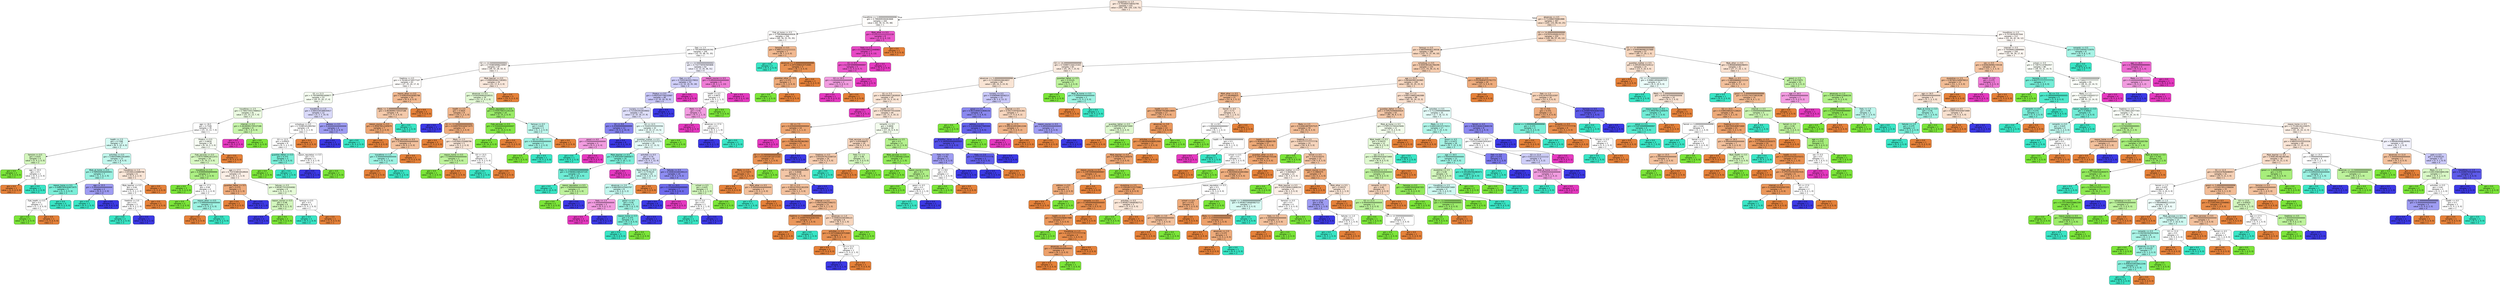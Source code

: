 digraph Tree {
node [shape=box, style="filled, rounded", color="black", fontname=helvetica] ;
edge [fontname=helvetica] ;
0 [label="studytime <= 1.5\ngini = 0.7554605758542795\nsamples = 531\nvalue = [305, 189, 150, 118, 73]\nclass = 1", fillcolor="#fae8db"] ;
1 [label="traveltime <= 3.4999999999999996\ngini = 0.7984699394463668\nsamples = 164\nvalue = [62, 56, 51, 55, 48]\nclass = 1", fillcolor="#fefcfa"] ;
0 -> 1 [labeldistance=2.5, labelangle=45, headlabel="True"] ;
2 [label="Fjob_at_home <= 0.5\ngini = 0.7942890884040636\nsamples = 156\nvalue = [60, 56, 51, 55, 35]\nclass = 1", fillcolor="#fefcfb"] ;
1 -> 2 ;
3 [label="Dalc <= 1.5\ngini = 0.7953685964181592\nsamples = 149\nvalue = [52, 55, 48, 55, 35]\nclass = 2", fillcolor="#ffffff"] ;
2 -> 3 ;
4 [label="G2 <= 13.500000000000002\ngini = 0.7358658996230907\nsamples = 87\nvalue = [49, 42, 28, 19, 4]\nclass = 1", fillcolor="#fdf6f1"] ;
3 -> 4 ;
5 [label="freetime <= 4.5\ngini = 0.7624614730577107\nsamples = 63\nvalue = [27, 25, 24, 17, 4]\nclass = 1", fillcolor="#fefcfa"] ;
4 -> 5 ;
6 [label="G1 <= 11.5\ngini = 0.7655895691609977\nsamples = 53\nvalue = [18, 25, 20, 17, 4]\nclass = 2", fillcolor="#f5fdf0"] ;
5 -> 6 ;
7 [label="traveltime <= 2.5\ngini = 0.7465735017468422\nsamples = 41\nvalue = [15, 22, 13, 7, 4]\nclass = 2", fillcolor="#ebfbe1"] ;
6 -> 7 ;
8 [label="age <= 16.5\ngini = 0.7328\nsamples = 35\nvalue = [15, 15, 13, 7, 0]\nclass = 1", fillcolor="#ffffff"] ;
7 -> 8 ;
9 [label="health <= 2.5\ngini = 0.7168\nsamples = 17\nvalue = [6, 5, 10, 4, 0]\nclass = 3", fillcolor="#d5faf3"] ;
8 -> 9 ;
10 [label="famsize <= 0.5\ngini = 0.625\nsamples = 4\nvalue = [2, 4, 2, 0, 0]\nclass = 2", fillcolor="#d3f6bd"] ;
9 -> 10 ;
11 [label="gini = 0.0\nsamples = 2\nvalue = [0, 4, 0, 0, 0]\nclass = 2", fillcolor="#7be539"] ;
10 -> 11 ;
12 [label="age <= 15.5\ngini = 0.5\nsamples = 2\nvalue = [2, 0, 2, 0, 0]\nclass = 1", fillcolor="#ffffff"] ;
10 -> 12 ;
13 [label="gini = 0.0\nsamples = 1\nvalue = [2, 0, 0, 0, 0]\nclass = 1", fillcolor="#e58139"] ;
12 -> 13 ;
14 [label="gini = 0.0\nsamples = 1\nvalue = [0, 0, 2, 0, 0]\nclass = 3", fillcolor="#39e5c5"] ;
12 -> 14 ;
15 [label="activities <= 0.5\ngini = 0.6643598615916955\nsamples = 13\nvalue = [4, 1, 8, 4, 0]\nclass = 3", fillcolor="#c2f7ed"] ;
9 -> 15 ;
16 [label="Mjob_at_home <= 0.5\ngini = 0.5800000000000001\nsamples = 7\nvalue = [1, 1, 6, 2, 0]\nclass = 3", fillcolor="#9cf2e2"] ;
15 -> 16 ;
17 [label="reason_home <= 0.5\ngini = 0.44897959183673475\nsamples = 5\nvalue = [1, 1, 5, 0, 0]\nclass = 3", fillcolor="#7beed8"] ;
16 -> 17 ;
18 [label="Fjob_health <= 0.5\ngini = 0.5\nsamples = 2\nvalue = [1, 1, 0, 0, 0]\nclass = 1", fillcolor="#ffffff"] ;
17 -> 18 ;
19 [label="gini = 0.0\nsamples = 1\nvalue = [0, 1, 0, 0, 0]\nclass = 2", fillcolor="#7be539"] ;
18 -> 19 ;
20 [label="gini = 0.0\nsamples = 1\nvalue = [1, 0, 0, 0, 0]\nclass = 1", fillcolor="#e58139"] ;
18 -> 20 ;
21 [label="gini = 0.0\nsamples = 3\nvalue = [0, 0, 5, 0, 0]\nclass = 3", fillcolor="#39e5c5"] ;
17 -> 21 ;
22 [label="age <= 15.5\ngini = 0.4444444444444444\nsamples = 2\nvalue = [0, 0, 1, 2, 0]\nclass = 4", fillcolor="#9e9cf2"] ;
16 -> 22 ;
23 [label="gini = 0.0\nsamples = 1\nvalue = [0, 0, 1, 0, 0]\nclass = 3", fillcolor="#39e5c5"] ;
22 -> 23 ;
24 [label="gini = 0.0\nsamples = 1\nvalue = [0, 0, 0, 2, 0]\nclass = 4", fillcolor="#3c39e5"] ;
22 -> 24 ;
25 [label="traveltime <= 1.5\ngini = 0.653061224489796\nsamples = 6\nvalue = [3, 0, 2, 2, 0]\nclass = 1", fillcolor="#fae6d7"] ;
15 -> 25 ;
26 [label="Mjob_teacher <= 0.5\ngini = 0.64\nsamples = 4\nvalue = [1, 0, 2, 2, 0]\nclass = 3", fillcolor="#ffffff"] ;
25 -> 26 ;
27 [label="freetime <= 3.0\ngini = 0.5\nsamples = 3\nvalue = [0, 0, 2, 2, 0]\nclass = 3", fillcolor="#ffffff"] ;
26 -> 27 ;
28 [label="gini = 0.0\nsamples = 2\nvalue = [0, 0, 2, 0, 0]\nclass = 3", fillcolor="#39e5c5"] ;
27 -> 28 ;
29 [label="gini = 0.0\nsamples = 1\nvalue = [0, 0, 0, 2, 0]\nclass = 4", fillcolor="#3c39e5"] ;
27 -> 29 ;
30 [label="gini = 0.0\nsamples = 1\nvalue = [1, 0, 0, 0, 0]\nclass = 1", fillcolor="#e58139"] ;
26 -> 30 ;
31 [label="gini = 0.0\nsamples = 2\nvalue = [2, 0, 0, 0, 0]\nclass = 1", fillcolor="#e58139"] ;
25 -> 31 ;
32 [label="Pstatus <= 0.5\ngini = 0.6816\nsamples = 18\nvalue = [9, 10, 3, 3, 0]\nclass = 2", fillcolor="#f7fdf3"] ;
8 -> 32 ;
33 [label="Fjob_services <= 0.5\ngini = 0.6757369614512472\nsamples = 16\nvalue = [5, 10, 3, 3, 0]\nclass = 2", fillcolor="#d6f7c1"] ;
32 -> 33 ;
34 [label="traveltime <= 1.5\ngini = 0.4599999999999999\nsamples = 7\nvalue = [1, 7, 2, 0, 0]\nclass = 2", fillcolor="#acef83"] ;
33 -> 34 ;
35 [label="gini = 0.0\nsamples = 3\nvalue = [0, 5, 0, 0, 0]\nclass = 2", fillcolor="#7be539"] ;
34 -> 35 ;
36 [label="age <= 17.5\ngini = 0.64\nsamples = 4\nvalue = [1, 2, 2, 0, 0]\nclass = 2", fillcolor="#ffffff"] ;
34 -> 36 ;
37 [label="gini = 0.0\nsamples = 2\nvalue = [0, 2, 0, 0, 0]\nclass = 2", fillcolor="#7be539"] ;
36 -> 37 ;
38 [label="reason_other <= 0.5\ngini = 0.4444444444444444\nsamples = 2\nvalue = [1, 0, 2, 0, 0]\nclass = 3", fillcolor="#9cf2e2"] ;
36 -> 38 ;
39 [label="gini = 0.0\nsamples = 1\nvalue = [1, 0, 0, 0, 0]\nclass = 1", fillcolor="#e58139"] ;
38 -> 39 ;
40 [label="gini = 0.0\nsamples = 1\nvalue = [0, 0, 2, 0, 0]\nclass = 3", fillcolor="#39e5c5"] ;
38 -> 40 ;
41 [label="age <= 17.5\ngini = 0.7107438016528926\nsamples = 9\nvalue = [4, 3, 1, 3, 0]\nclass = 1", fillcolor="#fcefe6"] ;
33 -> 41 ;
42 [label="guardian_father <= 0.5\ngini = 0.375\nsamples = 3\nvalue = [3, 0, 0, 1, 0]\nclass = 1", fillcolor="#eeab7b"] ;
41 -> 42 ;
43 [label="gini = 0.0\nsamples = 2\nvalue = [3, 0, 0, 0, 0]\nclass = 1", fillcolor="#e58139"] ;
42 -> 43 ;
44 [label="gini = 0.0\nsamples = 1\nvalue = [0, 0, 0, 1, 0]\nclass = 4", fillcolor="#3c39e5"] ;
42 -> 44 ;
45 [label="failures <= 0.5\ngini = 0.6938775510204082\nsamples = 6\nvalue = [1, 3, 1, 2, 0]\nclass = 2", fillcolor="#e5fad7"] ;
41 -> 45 ;
46 [label="reason_course <= 0.5\ngini = 0.48\nsamples = 4\nvalue = [0, 3, 0, 2, 0]\nclass = 2", fillcolor="#d3f6bd"] ;
45 -> 46 ;
47 [label="gini = 0.0\nsamples = 2\nvalue = [0, 0, 0, 2, 0]\nclass = 4", fillcolor="#3c39e5"] ;
46 -> 47 ;
48 [label="gini = 0.0\nsamples = 2\nvalue = [0, 3, 0, 0, 0]\nclass = 2", fillcolor="#7be539"] ;
46 -> 48 ;
49 [label="famsup <= 0.5\ngini = 0.5\nsamples = 2\nvalue = [1, 0, 1, 0, 0]\nclass = 1", fillcolor="#ffffff"] ;
45 -> 49 ;
50 [label="gini = 0.0\nsamples = 1\nvalue = [0, 0, 1, 0, 0]\nclass = 3", fillcolor="#39e5c5"] ;
49 -> 50 ;
51 [label="gini = 0.0\nsamples = 1\nvalue = [1, 0, 0, 0, 0]\nclass = 1", fillcolor="#e58139"] ;
49 -> 51 ;
52 [label="gini = 0.0\nsamples = 2\nvalue = [4, 0, 0, 0, 0]\nclass = 1", fillcolor="#e58139"] ;
32 -> 52 ;
53 [label="internet <= 0.5\ngini = 0.46280991735537186\nsamples = 6\nvalue = [0, 7, 0, 0, 4]\nclass = 2", fillcolor="#c6f4aa"] ;
7 -> 53 ;
54 [label="gini = 0.0\nsamples = 2\nvalue = [0, 0, 0, 0, 4]\nclass = 5", fillcolor="#e539c0"] ;
53 -> 54 ;
55 [label="gini = 0.0\nsamples = 4\nvalue = [0, 7, 0, 0, 0]\nclass = 2", fillcolor="#7be539"] ;
53 -> 55 ;
56 [label="traveltime <= 1.5\ngini = 0.6843100189035917\nsamples = 12\nvalue = [3, 3, 7, 10, 0]\nclass = 4", fillcolor="#dadafa"] ;
6 -> 56 ;
57 [label="schoolsup <= 0.5\ngini = 0.743801652892562\nsamples = 8\nvalue = [3, 3, 3, 2, 0]\nclass = 1", fillcolor="#ffffff"] ;
56 -> 57 ;
58 [label="G3 <= 12.5\ngini = 0.65625\nsamples = 6\nvalue = [0, 3, 3, 2, 0]\nclass = 2", fillcolor="#ffffff"] ;
57 -> 58 ;
59 [label="guardian_father <= 0.5\ngini = 0.375\nsamples = 3\nvalue = [0, 1, 3, 0, 0]\nclass = 3", fillcolor="#7beed8"] ;
58 -> 59 ;
60 [label="gini = 0.0\nsamples = 1\nvalue = [0, 1, 0, 0, 0]\nclass = 2", fillcolor="#7be539"] ;
59 -> 60 ;
61 [label="gini = 0.0\nsamples = 2\nvalue = [0, 0, 3, 0, 0]\nclass = 3", fillcolor="#39e5c5"] ;
59 -> 61 ;
62 [label="reason_reputation <= 0.5\ngini = 0.5\nsamples = 3\nvalue = [0, 2, 0, 2, 0]\nclass = 2", fillcolor="#ffffff"] ;
58 -> 62 ;
63 [label="gini = 0.0\nsamples = 1\nvalue = [0, 0, 0, 2, 0]\nclass = 4", fillcolor="#3c39e5"] ;
62 -> 63 ;
64 [label="gini = 0.0\nsamples = 2\nvalue = [0, 2, 0, 0, 0]\nclass = 2", fillcolor="#7be539"] ;
62 -> 64 ;
65 [label="gini = 0.0\nsamples = 2\nvalue = [3, 0, 0, 0, 0]\nclass = 1", fillcolor="#e58139"] ;
57 -> 65 ;
66 [label="address <= 0.5\ngini = 0.4444444444444444\nsamples = 4\nvalue = [0, 0, 4, 8, 0]\nclass = 4", fillcolor="#9e9cf2"] ;
56 -> 66 ;
67 [label="gini = 0.0\nsamples = 3\nvalue = [0, 0, 0, 8, 0]\nclass = 4", fillcolor="#3c39e5"] ;
66 -> 67 ;
68 [label="gini = 0.0\nsamples = 1\nvalue = [0, 0, 4, 0, 0]\nclass = 3", fillcolor="#39e5c5"] ;
66 -> 68 ;
69 [label="reason_other <= 0.5\ngini = 0.4260355029585798\nsamples = 10\nvalue = [9, 0, 4, 0, 0]\nclass = 1", fillcolor="#f1b991"] ;
5 -> 69 ;
70 [label="Medu <= 3.4999999999999996\ngini = 0.46280991735537186\nsamples = 8\nvalue = [7, 0, 4, 0, 0]\nclass = 1", fillcolor="#f4c9aa"] ;
69 -> 70 ;
71 [label="reason_course <= 0.5\ngini = 0.345679012345679\nsamples = 7\nvalue = [7, 0, 2, 0, 0]\nclass = 1", fillcolor="#eca572"] ;
70 -> 71 ;
72 [label="gini = 0.0\nsamples = 3\nvalue = [3, 0, 0, 0, 0]\nclass = 1", fillcolor="#e58139"] ;
71 -> 72 ;
73 [label="Mjob_services <= 0.5\ngini = 0.4444444444444444\nsamples = 4\nvalue = [4, 0, 2, 0, 0]\nclass = 1", fillcolor="#f2c09c"] ;
71 -> 73 ;
74 [label="traveltime <= 1.5\ngini = 0.4444444444444444\nsamples = 2\nvalue = [1, 0, 2, 0, 0]\nclass = 3", fillcolor="#9cf2e2"] ;
73 -> 74 ;
75 [label="gini = 0.0\nsamples = 1\nvalue = [1, 0, 0, 0, 0]\nclass = 1", fillcolor="#e58139"] ;
74 -> 75 ;
76 [label="gini = 0.0\nsamples = 1\nvalue = [0, 0, 2, 0, 0]\nclass = 3", fillcolor="#39e5c5"] ;
74 -> 76 ;
77 [label="gini = 0.0\nsamples = 2\nvalue = [3, 0, 0, 0, 0]\nclass = 1", fillcolor="#e58139"] ;
73 -> 77 ;
78 [label="gini = 0.0\nsamples = 1\nvalue = [0, 0, 2, 0, 0]\nclass = 3", fillcolor="#39e5c5"] ;
70 -> 78 ;
79 [label="gini = 0.0\nsamples = 2\nvalue = [2, 0, 0, 0, 0]\nclass = 1", fillcolor="#e58139"] ;
69 -> 79 ;
80 [label="Mjob_teacher <= 0.5\ngini = 0.6083950617283951\nsamples = 24\nvalue = [22, 17, 4, 2, 0]\nclass = 1", fillcolor="#fae8dc"] ;
4 -> 80 ;
81 [label="absences <= 0.5\ngini = 0.6302040816326531\nsamples = 19\nvalue = [12, 17, 4, 2, 0]\nclass = 2", fillcolor="#e2f9d4"] ;
80 -> 81 ;
82 [label="health <= 2.5\ngini = 0.5625\nsamples = 9\nvalue = [10, 2, 2, 2, 0]\nclass = 1", fillcolor="#f0b78e"] ;
81 -> 82 ;
83 [label="gini = 0.0\nsamples = 1\nvalue = [0, 0, 0, 2, 0]\nclass = 4", fillcolor="#3c39e5"] ;
82 -> 83 ;
84 [label="G1 <= 13.500000000000002\ngini = 0.44897959183673475\nsamples = 8\nvalue = [10, 2, 2, 0, 0]\nclass = 1", fillcolor="#eeab7b"] ;
82 -> 84 ;
85 [label="gini = 0.0\nsamples = 3\nvalue = [7, 0, 0, 0, 0]\nclass = 1", fillcolor="#e58139"] ;
84 -> 85 ;
86 [label="Medu <= 2.5\ngini = 0.653061224489796\nsamples = 5\nvalue = [3, 2, 2, 0, 0]\nclass = 1", fillcolor="#fae6d7"] ;
84 -> 86 ;
87 [label="reason_home <= 0.5\ngini = 0.4444444444444444\nsamples = 2\nvalue = [1, 2, 0, 0, 0]\nclass = 2", fillcolor="#bdf29c"] ;
86 -> 87 ;
88 [label="gini = 0.0\nsamples = 1\nvalue = [0, 2, 0, 0, 0]\nclass = 2", fillcolor="#7be539"] ;
87 -> 88 ;
89 [label="gini = 0.0\nsamples = 1\nvalue = [1, 0, 0, 0, 0]\nclass = 1", fillcolor="#e58139"] ;
87 -> 89 ;
90 [label="G3 <= 15.5\ngini = 0.5\nsamples = 3\nvalue = [2, 0, 2, 0, 0]\nclass = 1", fillcolor="#ffffff"] ;
86 -> 90 ;
91 [label="gini = 0.0\nsamples = 1\nvalue = [0, 0, 2, 0, 0]\nclass = 3", fillcolor="#39e5c5"] ;
90 -> 91 ;
92 [label="gini = 0.0\nsamples = 2\nvalue = [2, 0, 0, 0, 0]\nclass = 1", fillcolor="#e58139"] ;
90 -> 92 ;
93 [label="reason_reputation <= 0.5\ngini = 0.3545706371191135\nsamples = 10\nvalue = [2, 15, 2, 0, 0]\nclass = 2", fillcolor="#9aeb68"] ;
81 -> 93 ;
94 [label="Fjob_services <= 0.5\ngini = 0.12444444444444447\nsamples = 7\nvalue = [1, 14, 0, 0, 0]\nclass = 2", fillcolor="#84e747"] ;
93 -> 94 ;
95 [label="gini = 0.0\nsamples = 6\nvalue = [0, 14, 0, 0, 0]\nclass = 2", fillcolor="#7be539"] ;
94 -> 95 ;
96 [label="gini = 0.0\nsamples = 1\nvalue = [1, 0, 0, 0, 0]\nclass = 1", fillcolor="#e58139"] ;
94 -> 96 ;
97 [label="famsup <= 0.5\ngini = 0.625\nsamples = 3\nvalue = [1, 1, 2, 0, 0]\nclass = 3", fillcolor="#bdf6ec"] ;
93 -> 97 ;
98 [label="G2 <= 15.5\ngini = 0.4444444444444444\nsamples = 2\nvalue = [0, 1, 2, 0, 0]\nclass = 3", fillcolor="#9cf2e2"] ;
97 -> 98 ;
99 [label="gini = 0.0\nsamples = 1\nvalue = [0, 1, 0, 0, 0]\nclass = 2", fillcolor="#7be539"] ;
98 -> 99 ;
100 [label="gini = 0.0\nsamples = 1\nvalue = [0, 0, 2, 0, 0]\nclass = 3", fillcolor="#39e5c5"] ;
98 -> 100 ;
101 [label="gini = 0.0\nsamples = 1\nvalue = [1, 0, 0, 0, 0]\nclass = 1", fillcolor="#e58139"] ;
97 -> 101 ;
102 [label="gini = 0.0\nsamples = 5\nvalue = [10, 0, 0, 0, 0]\nclass = 1", fillcolor="#e58139"] ;
80 -> 102 ;
103 [label="G3 <= 13.500000000000002\ngini = 0.7327740597605806\nsamples = 62\nvalue = [3, 13, 20, 36, 31]\nclass = 4", fillcolor="#f1f1fd"] ;
3 -> 103 ;
104 [label="Dalc <= 4.5\ngini = 0.7205536332179932\nsamples = 53\nvalue = [3, 10, 19, 35, 18]\nclass = 4", fillcolor="#d0cff9"] ;
103 -> 104 ;
105 [label="Pstatus <= 0.5\ngini = 0.6925207756232687\nsamples = 48\nvalue = [3, 10, 19, 35, 9]\nclass = 4", fillcolor="#c8c7f8"] ;
104 -> 105 ;
106 [label="nursery <= 0.5\ngini = 0.7231833910034602\nsamples = 43\nvalue = [3, 10, 19, 27, 9]\nclass = 4", fillcolor="#dfdffb"] ;
105 -> 106 ;
107 [label="G2 <= 9.0\ngini = 0.4599999999999999\nsamples = 11\nvalue = [0, 0, 2, 14, 4]\nclass = 4", fillcolor="#8583ef"] ;
106 -> 107 ;
108 [label="goout <= 4.0\ngini = 0.4444444444444444\nsamples = 3\nvalue = [0, 0, 2, 0, 4]\nclass = 5", fillcolor="#f29ce0"] ;
107 -> 108 ;
109 [label="gini = 0.0\nsamples = 1\nvalue = [0, 0, 2, 0, 0]\nclass = 3", fillcolor="#39e5c5"] ;
108 -> 109 ;
110 [label="gini = 0.0\nsamples = 2\nvalue = [0, 0, 0, 0, 4]\nclass = 5", fillcolor="#e539c0"] ;
108 -> 110 ;
111 [label="gini = 0.0\nsamples = 8\nvalue = [0, 0, 0, 14, 0]\nclass = 4", fillcolor="#3c39e5"] ;
107 -> 111 ;
112 [label="G2 <= 12.5\ngini = 0.7430555555555556\nsamples = 32\nvalue = [3, 10, 17, 13, 5]\nclass = 3", fillcolor="#e8fcf8"] ;
106 -> 112 ;
113 [label="guardian_mother <= 0.5\ngini = 0.7272727272727273\nsamples = 30\nvalue = [3, 6, 17, 13, 5]\nclass = 3", fillcolor="#e5fcf8"] ;
112 -> 113 ;
114 [label="Mjob_teacher <= 0.5\ngini = 0.4591836734693877\nsamples = 10\nvalue = [0, 2, 10, 1, 1]\nclass = 3", fillcolor="#7beed8"] ;
113 -> 114 ;
115 [label="Fedu <= 3.4999999999999996\ngini = 0.37869822485207105\nsamples = 9\nvalue = [0, 2, 10, 1, 0]\nclass = 3", fillcolor="#6fecd5"] ;
114 -> 115 ;
116 [label="gini = 0.0\nsamples = 6\nvalue = [0, 0, 10, 0, 0]\nclass = 3", fillcolor="#39e5c5"] ;
115 -> 116 ;
117 [label="reason_reputation <= 0.5\ngini = 0.4444444444444444\nsamples = 3\nvalue = [0, 2, 0, 1, 0]\nclass = 2", fillcolor="#bdf29c"] ;
115 -> 117 ;
118 [label="gini = 0.0\nsamples = 2\nvalue = [0, 2, 0, 0, 0]\nclass = 2", fillcolor="#7be539"] ;
117 -> 118 ;
119 [label="gini = 0.0\nsamples = 1\nvalue = [0, 0, 0, 1, 0]\nclass = 4", fillcolor="#3c39e5"] ;
117 -> 119 ;
120 [label="gini = 0.0\nsamples = 1\nvalue = [0, 0, 0, 0, 1]\nclass = 5", fillcolor="#e539c0"] ;
114 -> 120 ;
121 [label="activities <= 0.5\ngini = 0.74\nsamples = 20\nvalue = [3, 4, 7, 12, 4]\nclass = 4", fillcolor="#d5d4f9"] ;
113 -> 121 ;
122 [label="Mjob_teacher <= 0.5\ngini = 0.7578125\nsamples = 10\nvalue = [3, 2, 6, 3, 2]\nclass = 3", fillcolor="#d1f9f2"] ;
121 -> 122 ;
123 [label="absences <= 2.0\ngini = 0.6863905325443787\nsamples = 8\nvalue = [0, 2, 6, 3, 2]\nclass = 3", fillcolor="#c4f7ee"] ;
122 -> 123 ;
124 [label="Fedu <= 1.5\ngini = 0.4444444444444444\nsamples = 3\nvalue = [0, 0, 0, 1, 2]\nclass = 5", fillcolor="#f29ce0"] ;
123 -> 124 ;
125 [label="gini = 0.0\nsamples = 2\nvalue = [0, 0, 0, 0, 2]\nclass = 5", fillcolor="#e539c0"] ;
124 -> 125 ;
126 [label="gini = 0.0\nsamples = 1\nvalue = [0, 0, 0, 1, 0]\nclass = 4", fillcolor="#3c39e5"] ;
124 -> 126 ;
127 [label="goout <= 4.5\ngini = 0.56\nsamples = 5\nvalue = [0, 2, 6, 2, 0]\nclass = 3", fillcolor="#9cf2e2"] ;
123 -> 127 ;
128 [label="reason_home <= 0.5\ngini = 0.375\nsamples = 4\nvalue = [0, 2, 6, 0, 0]\nclass = 3", fillcolor="#7beed8"] ;
127 -> 128 ;
129 [label="gini = 0.0\nsamples = 3\nvalue = [0, 0, 6, 0, 0]\nclass = 3", fillcolor="#39e5c5"] ;
128 -> 129 ;
130 [label="gini = 0.0\nsamples = 1\nvalue = [0, 2, 0, 0, 0]\nclass = 2", fillcolor="#7be539"] ;
128 -> 130 ;
131 [label="gini = 0.0\nsamples = 1\nvalue = [0, 0, 0, 2, 0]\nclass = 4", fillcolor="#3c39e5"] ;
127 -> 131 ;
132 [label="gini = 0.0\nsamples = 2\nvalue = [3, 0, 0, 0, 0]\nclass = 1", fillcolor="#e58139"] ;
122 -> 132 ;
133 [label="failures <= 0.5\ngini = 0.5408163265306123\nsamples = 10\nvalue = [0, 2, 1, 9, 2]\nclass = 4", fillcolor="#8d8cf0"] ;
121 -> 133 ;
134 [label="G2 <= 10.5\ngini = 0.31999999999999995\nsamples = 7\nvalue = [0, 0, 0, 8, 2]\nclass = 4", fillcolor="#6d6aec"] ;
133 -> 134 ;
135 [label="gini = 0.0\nsamples = 6\nvalue = [0, 0, 0, 8, 0]\nclass = 4", fillcolor="#3c39e5"] ;
134 -> 135 ;
136 [label="gini = 0.0\nsamples = 1\nvalue = [0, 0, 0, 0, 2]\nclass = 5", fillcolor="#e539c0"] ;
134 -> 136 ;
137 [label="school <= 0.5\ngini = 0.625\nsamples = 3\nvalue = [0, 2, 1, 1, 0]\nclass = 2", fillcolor="#d3f6bd"] ;
133 -> 137 ;
138 [label="G3 <= 5.0\ngini = 0.5\nsamples = 2\nvalue = [0, 0, 1, 1, 0]\nclass = 3", fillcolor="#ffffff"] ;
137 -> 138 ;
139 [label="gini = 0.0\nsamples = 1\nvalue = [0, 0, 1, 0, 0]\nclass = 3", fillcolor="#39e5c5"] ;
138 -> 139 ;
140 [label="gini = 0.0\nsamples = 1\nvalue = [0, 0, 0, 1, 0]\nclass = 4", fillcolor="#3c39e5"] ;
138 -> 140 ;
141 [label="gini = 0.0\nsamples = 1\nvalue = [0, 2, 0, 0, 0]\nclass = 2", fillcolor="#7be539"] ;
137 -> 141 ;
142 [label="gini = 0.0\nsamples = 2\nvalue = [0, 4, 0, 0, 0]\nclass = 2", fillcolor="#7be539"] ;
112 -> 142 ;
143 [label="gini = 0.0\nsamples = 5\nvalue = [0, 0, 0, 8, 0]\nclass = 4", fillcolor="#3c39e5"] ;
105 -> 143 ;
144 [label="gini = 0.0\nsamples = 5\nvalue = [0, 0, 0, 0, 9]\nclass = 5", fillcolor="#e539c0"] ;
104 -> 144 ;
145 [label="reason_course <= 0.5\ngini = 0.4444444444444444\nsamples = 9\nvalue = [0, 3, 1, 1, 13]\nclass = 5", fillcolor="#ee7bd5"] ;
103 -> 145 ;
146 [label="health <= 4.5\ngini = 0.6875\nsamples = 5\nvalue = [0, 3, 1, 1, 3]\nclass = 2", fillcolor="#ffffff"] ;
145 -> 146 ;
147 [label="Medu <= 3.0\ngini = 0.56\nsamples = 3\nvalue = [0, 0, 1, 1, 3]\nclass = 5", fillcolor="#f29ce0"] ;
146 -> 147 ;
148 [label="gini = 0.0\nsamples = 1\nvalue = [0, 0, 0, 0, 3]\nclass = 5", fillcolor="#e539c0"] ;
147 -> 148 ;
149 [label="absences <= 17.0\ngini = 0.5\nsamples = 2\nvalue = [0, 0, 1, 1, 0]\nclass = 3", fillcolor="#ffffff"] ;
147 -> 149 ;
150 [label="gini = 0.0\nsamples = 1\nvalue = [0, 0, 0, 1, 0]\nclass = 4", fillcolor="#3c39e5"] ;
149 -> 150 ;
151 [label="gini = 0.0\nsamples = 1\nvalue = [0, 0, 1, 0, 0]\nclass = 3", fillcolor="#39e5c5"] ;
149 -> 151 ;
152 [label="gini = 0.0\nsamples = 2\nvalue = [0, 3, 0, 0, 0]\nclass = 2", fillcolor="#7be539"] ;
146 -> 152 ;
153 [label="gini = 0.0\nsamples = 4\nvalue = [0, 0, 0, 0, 10]\nclass = 5", fillcolor="#e539c0"] ;
145 -> 153 ;
154 [label="famsize <= 0.5\ngini = 0.4861111111111111\nsamples = 7\nvalue = [8, 1, 3, 0, 0]\nclass = 1", fillcolor="#f1b991"] ;
2 -> 154 ;
155 [label="gini = 0.0\nsamples = 2\nvalue = [0, 0, 3, 0, 0]\nclass = 3", fillcolor="#39e5c5"] ;
154 -> 155 ;
156 [label="absences <= 3.4999999999999996\ngini = 0.19753086419753085\nsamples = 5\nvalue = [8, 1, 0, 0, 0]\nclass = 1", fillcolor="#e89152"] ;
154 -> 156 ;
157 [label="guardian_other <= 0.5\ngini = 0.375\nsamples = 2\nvalue = [3, 1, 0, 0, 0]\nclass = 1", fillcolor="#eeab7b"] ;
156 -> 157 ;
158 [label="gini = 0.0\nsamples = 1\nvalue = [0, 1, 0, 0, 0]\nclass = 2", fillcolor="#7be539"] ;
157 -> 158 ;
159 [label="gini = 0.0\nsamples = 1\nvalue = [3, 0, 0, 0, 0]\nclass = 1", fillcolor="#e58139"] ;
157 -> 159 ;
160 [label="gini = 0.0\nsamples = 3\nvalue = [5, 0, 0, 0, 0]\nclass = 1", fillcolor="#e58139"] ;
156 -> 160 ;
161 [label="Mjob_other <= 0.5\ngini = 0.23111111111111116\nsamples = 8\nvalue = [2, 0, 0, 0, 13]\nclass = 5", fillcolor="#e957ca"] ;
1 -> 161 ;
162 [label="Fedu <= 1.5\ngini = 0.13265306122448983\nsamples = 7\nvalue = [1, 0, 0, 0, 13]\nclass = 5", fillcolor="#e748c5"] ;
161 -> 162 ;
163 [label="G1 <= 9.5\ngini = 0.21874999999999997\nsamples = 5\nvalue = [1, 0, 0, 0, 7]\nclass = 5", fillcolor="#e955c9"] ;
162 -> 163 ;
164 [label="G3 <= 10.5\ngini = 0.4444444444444444\nsamples = 2\nvalue = [1, 0, 0, 0, 2]\nclass = 5", fillcolor="#f29ce0"] ;
163 -> 164 ;
165 [label="gini = 0.0\nsamples = 1\nvalue = [0, 0, 0, 0, 2]\nclass = 5", fillcolor="#e539c0"] ;
164 -> 165 ;
166 [label="gini = 0.0\nsamples = 1\nvalue = [1, 0, 0, 0, 0]\nclass = 1", fillcolor="#e58139"] ;
164 -> 166 ;
167 [label="gini = 0.0\nsamples = 3\nvalue = [0, 0, 0, 0, 5]\nclass = 5", fillcolor="#e539c0"] ;
163 -> 167 ;
168 [label="gini = 0.0\nsamples = 2\nvalue = [0, 0, 0, 0, 6]\nclass = 5", fillcolor="#e539c0"] ;
162 -> 168 ;
169 [label="gini = 0.0\nsamples = 1\nvalue = [1, 0, 0, 0, 0]\nclass = 1", fillcolor="#e58139"] ;
161 -> 169 ;
170 [label="absences <= 4.5\ngini = 0.7124860790802886\nsamples = 367\nvalue = [243, 133, 99, 63, 25]\nclass = 1", fillcolor="#f8dfcc"] ;
0 -> 170 [labeldistance=2.5, labelangle=-45, headlabel="False"] ;
171 [label="G2 <= 14.499999999999998\ngini = 0.6797010509131721\nsamples = 255\nvalue = [192, 89, 57, 45, 13]\nclass = 1", fillcolor="#f6d5bd"] ;
170 -> 171 ;
172 [label="famsup <= 0.5\ngini = 0.6805946082136558\nsamples = 198\nvalue = [152, 72, 37, 44, 10]\nclass = 1", fillcolor="#f6d6be"] ;
171 -> 172 ;
173 [label="G3 <= 14.499999999999998\ngini = 0.7208971164115343\nsamples = 65\nvalue = [41, 29, 7, 23, 6]\nclass = 1", fillcolor="#fbebe0"] ;
172 -> 173 ;
174 [label="absences <= 3.4999999999999996\ngini = 0.7119950020824657\nsamples = 60\nvalue = [40, 24, 5, 23, 6]\nclass = 1", fillcolor="#f9e4d4"] ;
173 -> 174 ;
175 [label="G1 <= 5.5\ngini = 0.6902006172839505\nsamples = 45\nvalue = [32, 21, 5, 10, 4]\nclass = 1", fillcolor="#f9e4d4"] ;
174 -> 175 ;
176 [label="gini = 0.0\nsamples = 1\nvalue = [0, 0, 0, 0, 2]\nclass = 5", fillcolor="#e539c0"] ;
175 -> 176 ;
177 [label="health <= 2.5\ngini = 0.6746938775510204\nsamples = 44\nvalue = [32, 21, 5, 10, 2]\nclass = 1", fillcolor="#f9e3d3"] ;
175 -> 177 ;
178 [label="G2 <= 7.5\ngini = 0.42000000000000004\nsamples = 14\nvalue = [15, 1, 1, 1, 2]\nclass = 1", fillcolor="#eca470"] ;
177 -> 178 ;
179 [label="gini = 0.0\nsamples = 1\nvalue = [0, 0, 0, 0, 2]\nclass = 5", fillcolor="#e539c0"] ;
178 -> 179 ;
180 [label="Dalc <= 1.5\ngini = 0.2962962962962963\nsamples = 13\nvalue = [15, 1, 1, 1, 0]\nclass = 1", fillcolor="#ea975c"] ;
178 -> 180 ;
181 [label="G2 <= 13.500000000000002\ngini = 0.2145328719723183\nsamples = 12\nvalue = [15, 1, 1, 0, 0]\nclass = 1", fillcolor="#e89152"] ;
180 -> 181 ;
182 [label="Medu <= 2.5\ngini = 0.1171875\nsamples = 11\nvalue = [15, 0, 1, 0, 0]\nclass = 1", fillcolor="#e78946"] ;
181 -> 182 ;
183 [label="gini = 0.0\nsamples = 8\nvalue = [13, 0, 0, 0, 0]\nclass = 1", fillcolor="#e58139"] ;
182 -> 183 ;
184 [label="Mjob_other <= 0.5\ngini = 0.4444444444444444\nsamples = 3\nvalue = [2, 0, 1, 0, 0]\nclass = 1", fillcolor="#f2c09c"] ;
182 -> 184 ;
185 [label="gini = 0.0\nsamples = 1\nvalue = [0, 0, 1, 0, 0]\nclass = 3", fillcolor="#39e5c5"] ;
184 -> 185 ;
186 [label="gini = 0.0\nsamples = 2\nvalue = [2, 0, 0, 0, 0]\nclass = 1", fillcolor="#e58139"] ;
184 -> 186 ;
187 [label="gini = 0.0\nsamples = 1\nvalue = [0, 1, 0, 0, 0]\nclass = 2", fillcolor="#7be539"] ;
181 -> 187 ;
188 [label="gini = 0.0\nsamples = 1\nvalue = [0, 0, 0, 1, 0]\nclass = 4", fillcolor="#3c39e5"] ;
180 -> 188 ;
189 [label="romantic <= 0.5\ngini = 0.6856\nsamples = 30\nvalue = [17, 20, 4, 9, 0]\nclass = 2", fillcolor="#f3fded"] ;
177 -> 189 ;
190 [label="Fjob_services <= 0.5\ngini = 0.654296875\nsamples = 19\nvalue = [16, 8, 3, 5, 0]\nclass = 1", fillcolor="#f6d5bd"] ;
189 -> 190 ;
191 [label="freetime <= 4.5\ngini = 0.6502057613168724\nsamples = 16\nvalue = [14, 5, 3, 5, 0]\nclass = 1", fillcolor="#f4cbae"] ;
190 -> 191 ;
192 [label="G3 <= 13.500000000000002\ngini = 0.6048\nsamples = 15\nvalue = [14, 5, 1, 5, 0]\nclass = 1", fillcolor="#f3c6a6"] ;
191 -> 192 ;
193 [label="G2 <= 2.5\ngini = 0.5633270321361059\nsamples = 14\nvalue = [14, 5, 1, 3, 0]\nclass = 1", fillcolor="#f2c09c"] ;
192 -> 193 ;
194 [label="gini = 0.0\nsamples = 1\nvalue = [0, 0, 0, 2, 0]\nclass = 4", fillcolor="#3c39e5"] ;
193 -> 194 ;
195 [label="internet <= 0.5\ngini = 0.4943310657596372\nsamples = 13\nvalue = [14, 5, 1, 1, 0]\nclass = 1", fillcolor="#f0b890"] ;
193 -> 195 ;
196 [label="freetime <= 3.4999999999999996\ngini = 0.24489795918367355\nsamples = 5\nvalue = [6, 0, 1, 0, 0]\nclass = 1", fillcolor="#e9965a"] ;
195 -> 196 ;
197 [label="gini = 0.0\nsamples = 4\nvalue = [6, 0, 0, 0, 0]\nclass = 1", fillcolor="#e58139"] ;
196 -> 197 ;
198 [label="gini = 0.0\nsamples = 1\nvalue = [0, 0, 1, 0, 0]\nclass = 3", fillcolor="#39e5c5"] ;
196 -> 198 ;
199 [label="absences <= 1.0\ngini = 0.5408163265306123\nsamples = 8\nvalue = [8, 5, 0, 1, 0]\nclass = 1", fillcolor="#f6d5bd"] ;
195 -> 199 ;
200 [label="activities <= 0.5\ngini = 0.19753086419753085\nsamples = 5\nvalue = [8, 0, 0, 1, 0]\nclass = 1", fillcolor="#e89152"] ;
199 -> 200 ;
201 [label="gini = 0.0\nsamples = 3\nvalue = [7, 0, 0, 0, 0]\nclass = 1", fillcolor="#e58139"] ;
200 -> 201 ;
202 [label="G2 <= 11.5\ngini = 0.5\nsamples = 2\nvalue = [1, 0, 0, 1, 0]\nclass = 1", fillcolor="#ffffff"] ;
200 -> 202 ;
203 [label="gini = 0.0\nsamples = 1\nvalue = [0, 0, 0, 1, 0]\nclass = 4", fillcolor="#3c39e5"] ;
202 -> 203 ;
204 [label="gini = 0.0\nsamples = 1\nvalue = [1, 0, 0, 0, 0]\nclass = 1", fillcolor="#e58139"] ;
202 -> 204 ;
205 [label="gini = 0.0\nsamples = 3\nvalue = [0, 5, 0, 0, 0]\nclass = 2", fillcolor="#7be539"] ;
199 -> 205 ;
206 [label="gini = 0.0\nsamples = 1\nvalue = [0, 0, 0, 2, 0]\nclass = 4", fillcolor="#3c39e5"] ;
192 -> 206 ;
207 [label="gini = 0.0\nsamples = 1\nvalue = [0, 0, 2, 0, 0]\nclass = 3", fillcolor="#39e5c5"] ;
191 -> 207 ;
208 [label="Fedu <= 1.5\ngini = 0.48\nsamples = 3\nvalue = [2, 3, 0, 0, 0]\nclass = 2", fillcolor="#d3f6bd"] ;
190 -> 208 ;
209 [label="gini = 0.0\nsamples = 1\nvalue = [2, 0, 0, 0, 0]\nclass = 1", fillcolor="#e58139"] ;
208 -> 209 ;
210 [label="gini = 0.0\nsamples = 2\nvalue = [0, 3, 0, 0, 0]\nclass = 2", fillcolor="#7be539"] ;
208 -> 210 ;
211 [label="traveltime <= 2.5\ngini = 0.5\nsamples = 11\nvalue = [1, 12, 1, 4, 0]\nclass = 2", fillcolor="#b4f08e"] ;
189 -> 211 ;
212 [label="Mjob_services <= 0.5\ngini = 0.272189349112426\nsamples = 8\nvalue = [0, 11, 1, 1, 0]\nclass = 2", fillcolor="#91e95a"] ;
211 -> 212 ;
213 [label="gini = 0.0\nsamples = 4\nvalue = [0, 7, 0, 0, 0]\nclass = 2", fillcolor="#7be539"] ;
212 -> 213 ;
214 [label="reason_course <= 0.5\ngini = 0.5\nsamples = 4\nvalue = [0, 4, 1, 1, 0]\nclass = 2", fillcolor="#b0ef88"] ;
212 -> 214 ;
215 [label="gini = 0.0\nsamples = 2\nvalue = [0, 4, 0, 0, 0]\nclass = 2", fillcolor="#7be539"] ;
214 -> 215 ;
216 [label="goout <= 4.5\ngini = 0.5\nsamples = 2\nvalue = [0, 0, 1, 1, 0]\nclass = 3", fillcolor="#ffffff"] ;
214 -> 216 ;
217 [label="gini = 0.0\nsamples = 1\nvalue = [0, 0, 1, 0, 0]\nclass = 3", fillcolor="#39e5c5"] ;
216 -> 217 ;
218 [label="gini = 0.0\nsamples = 1\nvalue = [0, 0, 0, 1, 0]\nclass = 4", fillcolor="#3c39e5"] ;
216 -> 218 ;
219 [label="Fedu <= 3.0\ngini = 0.56\nsamples = 3\nvalue = [1, 1, 0, 3, 0]\nclass = 4", fillcolor="#9e9cf2"] ;
211 -> 219 ;
220 [label="G1 <= 8.0\ngini = 0.5\nsamples = 2\nvalue = [1, 1, 0, 0, 0]\nclass = 1", fillcolor="#ffffff"] ;
219 -> 220 ;
221 [label="gini = 0.0\nsamples = 1\nvalue = [0, 1, 0, 0, 0]\nclass = 2", fillcolor="#7be539"] ;
220 -> 221 ;
222 [label="gini = 0.0\nsamples = 1\nvalue = [1, 0, 0, 0, 0]\nclass = 1", fillcolor="#e58139"] ;
220 -> 222 ;
223 [label="gini = 0.0\nsamples = 1\nvalue = [0, 0, 0, 3, 0]\nclass = 4", fillcolor="#3c39e5"] ;
219 -> 223 ;
224 [label="nursery <= 0.5\ngini = 0.636094674556213\nsamples = 15\nvalue = [8, 3, 0, 13, 2]\nclass = 4", fillcolor="#c9c8f8"] ;
174 -> 224 ;
225 [label="goout <= 2.5\ngini = 0.46153846153846156\nsamples = 8\nvalue = [1, 3, 0, 9, 0]\nclass = 4", fillcolor="#8a88ef"] ;
224 -> 225 ;
226 [label="gini = 0.0\nsamples = 1\nvalue = [0, 2, 0, 0, 0]\nclass = 2", fillcolor="#7be539"] ;
225 -> 226 ;
227 [label="address <= 0.5\ngini = 0.31404958677685946\nsamples = 7\nvalue = [1, 1, 0, 9, 0]\nclass = 4", fillcolor="#6361ea"] ;
225 -> 227 ;
228 [label="guardian_father <= 0.5\ngini = 0.18000000000000005\nsamples = 6\nvalue = [1, 0, 0, 9, 0]\nclass = 4", fillcolor="#524fe8"] ;
227 -> 228 ;
229 [label="Fedu <= 2.0\ngini = 0.2777777777777778\nsamples = 3\nvalue = [1, 0, 0, 5, 0]\nclass = 4", fillcolor="#6361ea"] ;
228 -> 229 ;
230 [label="gini = 0.0\nsamples = 2\nvalue = [0, 0, 0, 5, 0]\nclass = 4", fillcolor="#3c39e5"] ;
229 -> 230 ;
231 [label="gini = 0.0\nsamples = 1\nvalue = [1, 0, 0, 0, 0]\nclass = 1", fillcolor="#e58139"] ;
229 -> 231 ;
232 [label="gini = 0.0\nsamples = 3\nvalue = [0, 0, 0, 4, 0]\nclass = 4", fillcolor="#3c39e5"] ;
228 -> 232 ;
233 [label="gini = 0.0\nsamples = 1\nvalue = [0, 1, 0, 0, 0]\nclass = 2", fillcolor="#7be539"] ;
227 -> 233 ;
234 [label="internet <= 0.5\ngini = 0.591715976331361\nsamples = 7\nvalue = [7, 0, 0, 4, 2]\nclass = 1", fillcolor="#f6d5bd"] ;
224 -> 234 ;
235 [label="age <= 17.5\ngini = 0.40816326530612246\nsamples = 3\nvalue = [5, 0, 0, 0, 2]\nclass = 1", fillcolor="#efb388"] ;
234 -> 235 ;
236 [label="gini = 0.0\nsamples = 1\nvalue = [0, 0, 0, 0, 2]\nclass = 5", fillcolor="#e539c0"] ;
235 -> 236 ;
237 [label="gini = 0.0\nsamples = 2\nvalue = [5, 0, 0, 0, 0]\nclass = 1", fillcolor="#e58139"] ;
235 -> 237 ;
238 [label="reason_course <= 0.5\ngini = 0.4444444444444444\nsamples = 4\nvalue = [2, 0, 0, 4, 0]\nclass = 4", fillcolor="#9e9cf2"] ;
234 -> 238 ;
239 [label="gini = 0.0\nsamples = 2\nvalue = [2, 0, 0, 0, 0]\nclass = 1", fillcolor="#e58139"] ;
238 -> 239 ;
240 [label="gini = 0.0\nsamples = 2\nvalue = [0, 0, 0, 4, 0]\nclass = 4", fillcolor="#3c39e5"] ;
238 -> 240 ;
241 [label="guardian_father <= 0.5\ngini = 0.53125\nsamples = 5\nvalue = [1, 5, 2, 0, 0]\nclass = 2", fillcolor="#bdf29c"] ;
173 -> 241 ;
242 [label="gini = 0.0\nsamples = 3\nvalue = [0, 5, 0, 0, 0]\nclass = 2", fillcolor="#7be539"] ;
241 -> 242 ;
243 [label="Mjob_at_home <= 0.5\ngini = 0.4444444444444444\nsamples = 2\nvalue = [1, 0, 2, 0, 0]\nclass = 3", fillcolor="#9cf2e2"] ;
241 -> 243 ;
244 [label="gini = 0.0\nsamples = 1\nvalue = [1, 0, 0, 0, 0]\nclass = 1", fillcolor="#e58139"] ;
243 -> 244 ;
245 [label="gini = 0.0\nsamples = 1\nvalue = [0, 0, 2, 0, 0]\nclass = 3", fillcolor="#39e5c5"] ;
243 -> 245 ;
246 [label="schoolsup <= 0.5\ngini = 0.6445365261784299\nsamples = 133\nvalue = [111, 43, 30, 21, 4]\nclass = 1", fillcolor="#f4cbae"] ;
172 -> 246 ;
247 [label="age <= 15.5\ngini = 0.665845901302965\nsamples = 109\nvalue = [84, 43, 25, 15, 4]\nclass = 1", fillcolor="#f7d7c0"] ;
246 -> 247 ;
248 [label="Mjob_other <= 0.5\ngini = 0.462890625\nsamples = 21\nvalue = [22, 8, 1, 0, 1]\nclass = 1", fillcolor="#f0b68c"] ;
247 -> 248 ;
249 [label="health <= 2.5\ngini = 0.38408779149519895\nsamples = 17\nvalue = [20, 7, 0, 0, 0]\nclass = 1", fillcolor="#eead7e"] ;
248 -> 249 ;
250 [label="guardian_father <= 0.5\ngini = 0.4897959183673469\nsamples = 4\nvalue = [3, 4, 0, 0, 0]\nclass = 2", fillcolor="#def8ce"] ;
249 -> 250 ;
251 [label="gini = 0.0\nsamples = 2\nvalue = [3, 0, 0, 0, 0]\nclass = 1", fillcolor="#e58139"] ;
250 -> 251 ;
252 [label="gini = 0.0\nsamples = 2\nvalue = [0, 4, 0, 0, 0]\nclass = 2", fillcolor="#7be539"] ;
250 -> 252 ;
253 [label="absences <= 3.0\ngini = 0.255\nsamples = 13\nvalue = [17, 3, 0, 0, 0]\nclass = 1", fillcolor="#ea975c"] ;
249 -> 253 ;
254 [label="activities <= 0.5\ngini = 0.18836565096952906\nsamples = 12\nvalue = [17, 2, 0, 0, 0]\nclass = 1", fillcolor="#e89050"] ;
253 -> 254 ;
255 [label="Mjob_teacher <= 0.5\ngini = 0.345679012345679\nsamples = 5\nvalue = [7, 2, 0, 0, 0]\nclass = 1", fillcolor="#eca572"] ;
254 -> 255 ;
256 [label="reason_course <= 0.5\ngini = 0.21874999999999997\nsamples = 4\nvalue = [7, 1, 0, 0, 0]\nclass = 1", fillcolor="#e99355"] ;
255 -> 256 ;
257 [label="address <= 0.5\ngini = 0.375\nsamples = 2\nvalue = [3, 1, 0, 0, 0]\nclass = 1", fillcolor="#eeab7b"] ;
256 -> 257 ;
258 [label="gini = 0.0\nsamples = 1\nvalue = [3, 0, 0, 0, 0]\nclass = 1", fillcolor="#e58139"] ;
257 -> 258 ;
259 [label="gini = 0.0\nsamples = 1\nvalue = [0, 1, 0, 0, 0]\nclass = 2", fillcolor="#7be539"] ;
257 -> 259 ;
260 [label="gini = 0.0\nsamples = 2\nvalue = [4, 0, 0, 0, 0]\nclass = 1", fillcolor="#e58139"] ;
256 -> 260 ;
261 [label="gini = 0.0\nsamples = 1\nvalue = [0, 1, 0, 0, 0]\nclass = 2", fillcolor="#7be539"] ;
255 -> 261 ;
262 [label="gini = 0.0\nsamples = 7\nvalue = [10, 0, 0, 0, 0]\nclass = 1", fillcolor="#e58139"] ;
254 -> 262 ;
263 [label="gini = 0.0\nsamples = 1\nvalue = [0, 1, 0, 0, 0]\nclass = 2", fillcolor="#7be539"] ;
253 -> 263 ;
264 [label="famrel <= 4.5\ngini = 0.72\nsamples = 4\nvalue = [2, 1, 1, 0, 1]\nclass = 1", fillcolor="#f8e0ce"] ;
248 -> 264 ;
265 [label="G1 <= 8.5\ngini = 0.6666666666666667\nsamples = 3\nvalue = [0, 1, 1, 0, 1]\nclass = 2", fillcolor="#ffffff"] ;
264 -> 265 ;
266 [label="gini = 0.0\nsamples = 1\nvalue = [0, 1, 0, 0, 0]\nclass = 2", fillcolor="#7be539"] ;
265 -> 266 ;
267 [label="health <= 3.4999999999999996\ngini = 0.5\nsamples = 2\nvalue = [0, 0, 1, 0, 1]\nclass = 3", fillcolor="#ffffff"] ;
265 -> 267 ;
268 [label="gini = 0.0\nsamples = 1\nvalue = [0, 0, 0, 0, 1]\nclass = 5", fillcolor="#e539c0"] ;
267 -> 268 ;
269 [label="gini = 0.0\nsamples = 1\nvalue = [0, 0, 1, 0, 0]\nclass = 3", fillcolor="#39e5c5"] ;
267 -> 269 ;
270 [label="gini = 0.0\nsamples = 1\nvalue = [2, 0, 0, 0, 0]\nclass = 1", fillcolor="#e58139"] ;
264 -> 270 ;
271 [label="Dalc <= 1.5\ngini = 0.6957196832462088\nsamples = 88\nvalue = [62, 35, 24, 15, 3]\nclass = 1", fillcolor="#f8decc"] ;
247 -> 271 ;
272 [label="guardian_father <= 0.5\ngini = 0.545250484644424\nsamples = 63\nvalue = [60, 28, 8, 3, 0]\nclass = 1", fillcolor="#f3c6a6"] ;
271 -> 272 ;
273 [label="Medu <= 2.5\ngini = 0.5160618679357525\nsamples = 50\nvalue = [53, 20, 6, 3, 0]\nclass = 1", fillcolor="#f1bc96"] ;
272 -> 273 ;
274 [label="health <= 1.5\ngini = 0.3638941398865785\nsamples = 27\nvalue = [35, 11, 0, 0, 0]\nclass = 1", fillcolor="#eda977"] ;
273 -> 274 ;
275 [label="school <= 0.5\ngini = 0.5\nsamples = 3\nvalue = [2, 2, 0, 0, 0]\nclass = 1", fillcolor="#ffffff"] ;
274 -> 275 ;
276 [label="gini = 0.0\nsamples = 1\nvalue = [2, 0, 0, 0, 0]\nclass = 1", fillcolor="#e58139"] ;
275 -> 276 ;
277 [label="gini = 0.0\nsamples = 2\nvalue = [0, 2, 0, 0, 0]\nclass = 2", fillcolor="#7be539"] ;
275 -> 277 ;
278 [label="guardian_other <= 0.5\ngini = 0.33673469387755106\nsamples = 24\nvalue = [33, 9, 0, 0, 0]\nclass = 1", fillcolor="#eca36f"] ;
274 -> 278 ;
279 [label="address <= 0.5\ngini = 0.38204081632653064\nsamples = 21\nvalue = [26, 9, 0, 0, 0]\nclass = 1", fillcolor="#eead7e"] ;
278 -> 279 ;
280 [label="studytime <= 2.5\ngini = 0.3281807372175981\nsamples = 16\nvalue = [23, 6, 0, 0, 0]\nclass = 1", fillcolor="#eca26d"] ;
279 -> 280 ;
281 [label="romantic <= 0.5\ngini = 0.18000000000000005\nsamples = 11\nvalue = [18, 2, 0, 0, 0]\nclass = 1", fillcolor="#e88f4f"] ;
280 -> 281 ;
282 [label="health <= 2.5\ngini = 0.2603550295857988\nsamples = 7\nvalue = [11, 2, 0, 0, 0]\nclass = 1", fillcolor="#ea985d"] ;
281 -> 282 ;
283 [label="gini = 0.0\nsamples = 1\nvalue = [0, 1, 0, 0, 0]\nclass = 2", fillcolor="#7be539"] ;
282 -> 283 ;
284 [label="traveltime <= 1.5\ngini = 0.1527777777777778\nsamples = 6\nvalue = [11, 1, 0, 0, 0]\nclass = 1", fillcolor="#e78c4b"] ;
282 -> 284 ;
285 [label="absences <= 2.0\ngini = 0.31999999999999995\nsamples = 4\nvalue = [4, 1, 0, 0, 0]\nclass = 1", fillcolor="#eca06a"] ;
284 -> 285 ;
286 [label="gini = 0.0\nsamples = 3\nvalue = [4, 0, 0, 0, 0]\nclass = 1", fillcolor="#e58139"] ;
285 -> 286 ;
287 [label="gini = 0.0\nsamples = 1\nvalue = [0, 1, 0, 0, 0]\nclass = 2", fillcolor="#7be539"] ;
285 -> 287 ;
288 [label="gini = 0.0\nsamples = 2\nvalue = [7, 0, 0, 0, 0]\nclass = 1", fillcolor="#e58139"] ;
284 -> 288 ;
289 [label="gini = 0.0\nsamples = 4\nvalue = [7, 0, 0, 0, 0]\nclass = 1", fillcolor="#e58139"] ;
281 -> 289 ;
290 [label="activities <= 0.5\ngini = 0.49382716049382713\nsamples = 5\nvalue = [5, 4, 0, 0, 0]\nclass = 1", fillcolor="#fae6d7"] ;
280 -> 290 ;
291 [label="gini = 0.0\nsamples = 2\nvalue = [0, 4, 0, 0, 0]\nclass = 2", fillcolor="#7be539"] ;
290 -> 291 ;
292 [label="gini = 0.0\nsamples = 3\nvalue = [5, 0, 0, 0, 0]\nclass = 1", fillcolor="#e58139"] ;
290 -> 292 ;
293 [label="reason_reputation <= 0.5\ngini = 0.5\nsamples = 5\nvalue = [3, 3, 0, 0, 0]\nclass = 1", fillcolor="#ffffff"] ;
279 -> 293 ;
294 [label="school <= 0.5\ngini = 0.375\nsamples = 3\nvalue = [3, 1, 0, 0, 0]\nclass = 1", fillcolor="#eeab7b"] ;
293 -> 294 ;
295 [label="health <= 3.0\ngini = 0.4444444444444444\nsamples = 2\nvalue = [2, 1, 0, 0, 0]\nclass = 1", fillcolor="#f2c09c"] ;
294 -> 295 ;
296 [label="gini = 0.0\nsamples = 1\nvalue = [2, 0, 0, 0, 0]\nclass = 1", fillcolor="#e58139"] ;
295 -> 296 ;
297 [label="gini = 0.0\nsamples = 1\nvalue = [0, 1, 0, 0, 0]\nclass = 2", fillcolor="#7be539"] ;
295 -> 297 ;
298 [label="gini = 0.0\nsamples = 1\nvalue = [1, 0, 0, 0, 0]\nclass = 1", fillcolor="#e58139"] ;
294 -> 298 ;
299 [label="gini = 0.0\nsamples = 2\nvalue = [0, 2, 0, 0, 0]\nclass = 2", fillcolor="#7be539"] ;
293 -> 299 ;
300 [label="gini = 0.0\nsamples = 3\nvalue = [7, 0, 0, 0, 0]\nclass = 1", fillcolor="#e58139"] ;
278 -> 300 ;
301 [label="freetime <= 1.5\ngini = 0.6527777777777778\nsamples = 23\nvalue = [18, 9, 6, 3, 0]\nclass = 1", fillcolor="#f6d5bd"] ;
273 -> 301 ;
302 [label="gini = 0.0\nsamples = 1\nvalue = [0, 4, 0, 0, 0]\nclass = 2", fillcolor="#7be539"] ;
301 -> 302 ;
303 [label="famrel <= 4.5\ngini = 0.615234375\nsamples = 22\nvalue = [18, 5, 6, 3, 0]\nclass = 1", fillcolor="#f3c5a4"] ;
301 -> 303 ;
304 [label="guardian_mother <= 0.5\ngini = 0.6640625\nsamples = 13\nvalue = [6, 5, 5, 0, 0]\nclass = 1", fillcolor="#fdf4ed"] ;
303 -> 304 ;
305 [label="gini = 0.0\nsamples = 2\nvalue = [0, 3, 0, 0, 0]\nclass = 2", fillcolor="#7be539"] ;
304 -> 305 ;
306 [label="Mjob_teacher <= 0.5\ngini = 0.6153846153846154\nsamples = 11\nvalue = [6, 2, 5, 0, 0]\nclass = 1", fillcolor="#fcefe6"] ;
304 -> 306 ;
307 [label="health <= 3.4999999999999996\ngini = 0.49382716049382713\nsamples = 7\nvalue = [4, 0, 5, 0, 0]\nclass = 3", fillcolor="#d7faf3"] ;
306 -> 307 ;
308 [label="Medu <= 3.4999999999999996\ngini = 0.31999999999999995\nsamples = 4\nvalue = [4, 0, 1, 0, 0]\nclass = 1", fillcolor="#eca06a"] ;
307 -> 308 ;
309 [label="gini = 0.0\nsamples = 1\nvalue = [1, 0, 0, 0, 0]\nclass = 1", fillcolor="#e58139"] ;
308 -> 309 ;
310 [label="absences <= 2.0\ngini = 0.375\nsamples = 3\nvalue = [3, 0, 1, 0, 0]\nclass = 1", fillcolor="#eeab7b"] ;
308 -> 310 ;
311 [label="gini = 0.0\nsamples = 2\nvalue = [3, 0, 0, 0, 0]\nclass = 1", fillcolor="#e58139"] ;
310 -> 311 ;
312 [label="gini = 0.0\nsamples = 1\nvalue = [0, 0, 1, 0, 0]\nclass = 3", fillcolor="#39e5c5"] ;
310 -> 312 ;
313 [label="gini = 0.0\nsamples = 3\nvalue = [0, 0, 4, 0, 0]\nclass = 3", fillcolor="#39e5c5"] ;
307 -> 313 ;
314 [label="famsize <= 0.5\ngini = 0.5\nsamples = 4\nvalue = [2, 2, 0, 0, 0]\nclass = 1", fillcolor="#ffffff"] ;
306 -> 314 ;
315 [label="Fedu <= 3.0\ngini = 0.4444444444444444\nsamples = 3\nvalue = [2, 1, 0, 0, 0]\nclass = 1", fillcolor="#f2c09c"] ;
314 -> 315 ;
316 [label="gini = 0.0\nsamples = 2\nvalue = [2, 0, 0, 0, 0]\nclass = 1", fillcolor="#e58139"] ;
315 -> 316 ;
317 [label="gini = 0.0\nsamples = 1\nvalue = [0, 1, 0, 0, 0]\nclass = 2", fillcolor="#7be539"] ;
315 -> 317 ;
318 [label="gini = 0.0\nsamples = 1\nvalue = [0, 1, 0, 0, 0]\nclass = 2", fillcolor="#7be539"] ;
314 -> 318 ;
319 [label="reason_course <= 0.5\ngini = 0.3984375\nsamples = 9\nvalue = [12, 0, 1, 3, 0]\nclass = 1", fillcolor="#eda876"] ;
303 -> 319 ;
320 [label="gini = 0.0\nsamples = 3\nvalue = [8, 0, 0, 0, 0]\nclass = 1", fillcolor="#e58139"] ;
319 -> 320 ;
321 [label="Mjob_other <= 0.5\ngini = 0.59375\nsamples = 6\nvalue = [4, 0, 1, 3, 0]\nclass = 1", fillcolor="#fae6d7"] ;
319 -> 321 ;
322 [label="G3 <= 12.5\ngini = 0.56\nsamples = 4\nvalue = [1, 0, 1, 3, 0]\nclass = 4", fillcolor="#9e9cf2"] ;
321 -> 322 ;
323 [label="gini = 0.0\nsamples = 2\nvalue = [0, 0, 0, 3, 0]\nclass = 4", fillcolor="#3c39e5"] ;
322 -> 323 ;
324 [label="failures <= 1.0\ngini = 0.5\nsamples = 2\nvalue = [1, 0, 1, 0, 0]\nclass = 1", fillcolor="#ffffff"] ;
322 -> 324 ;
325 [label="gini = 0.0\nsamples = 1\nvalue = [0, 0, 1, 0, 0]\nclass = 3", fillcolor="#39e5c5"] ;
324 -> 325 ;
326 [label="gini = 0.0\nsamples = 1\nvalue = [1, 0, 0, 0, 0]\nclass = 1", fillcolor="#e58139"] ;
324 -> 326 ;
327 [label="gini = 0.0\nsamples = 2\nvalue = [3, 0, 0, 0, 0]\nclass = 1", fillcolor="#e58139"] ;
321 -> 327 ;
328 [label="Mjob_at_home <= 0.5\ngini = 0.5951557093425606\nsamples = 13\nvalue = [7, 8, 2, 0, 0]\nclass = 2", fillcolor="#f2fceb"] ;
272 -> 328 ;
329 [label="Mjob_health <= 0.5\ngini = 0.59375\nsamples = 12\nvalue = [6, 8, 2, 0, 0]\nclass = 2", fillcolor="#e5fad7"] ;
328 -> 329 ;
330 [label="sex <= 0.5\ngini = 0.4897959183673469\nsamples = 11\nvalue = [6, 8, 0, 0, 0]\nclass = 2", fillcolor="#def8ce"] ;
329 -> 330 ;
331 [label="traveltime <= 1.5\ngini = 0.4444444444444444\nsamples = 9\nvalue = [4, 8, 0, 0, 0]\nclass = 2", fillcolor="#bdf29c"] ;
330 -> 331 ;
332 [label="romantic <= 0.5\ngini = 0.48\nsamples = 5\nvalue = [3, 2, 0, 0, 0]\nclass = 1", fillcolor="#f6d5bd"] ;
331 -> 332 ;
333 [label="G2 <= 11.5\ngini = 0.4444444444444444\nsamples = 3\nvalue = [1, 2, 0, 0, 0]\nclass = 2", fillcolor="#bdf29c"] ;
332 -> 333 ;
334 [label="gini = 0.0\nsamples = 1\nvalue = [0, 1, 0, 0, 0]\nclass = 2", fillcolor="#7be539"] ;
333 -> 334 ;
335 [label="G3 <= 13.500000000000002\ngini = 0.5\nsamples = 2\nvalue = [1, 1, 0, 0, 0]\nclass = 1", fillcolor="#ffffff"] ;
333 -> 335 ;
336 [label="gini = 0.0\nsamples = 1\nvalue = [0, 1, 0, 0, 0]\nclass = 2", fillcolor="#7be539"] ;
335 -> 336 ;
337 [label="gini = 0.0\nsamples = 1\nvalue = [1, 0, 0, 0, 0]\nclass = 1", fillcolor="#e58139"] ;
335 -> 337 ;
338 [label="gini = 0.0\nsamples = 2\nvalue = [2, 0, 0, 0, 0]\nclass = 1", fillcolor="#e58139"] ;
332 -> 338 ;
339 [label="famsize <= 0.5\ngini = 0.24489795918367355\nsamples = 4\nvalue = [1, 6, 0, 0, 0]\nclass = 2", fillcolor="#91e95a"] ;
331 -> 339 ;
340 [label="gini = 0.0\nsamples = 1\nvalue = [0, 2, 0, 0, 0]\nclass = 2", fillcolor="#7be539"] ;
339 -> 340 ;
341 [label="G3 <= 13.500000000000002\ngini = 0.31999999999999995\nsamples = 3\nvalue = [1, 4, 0, 0, 0]\nclass = 2", fillcolor="#9cec6a"] ;
339 -> 341 ;
342 [label="gini = 0.0\nsamples = 2\nvalue = [0, 4, 0, 0, 0]\nclass = 2", fillcolor="#7be539"] ;
341 -> 342 ;
343 [label="gini = 0.0\nsamples = 1\nvalue = [1, 0, 0, 0, 0]\nclass = 1", fillcolor="#e58139"] ;
341 -> 343 ;
344 [label="gini = 0.0\nsamples = 2\nvalue = [2, 0, 0, 0, 0]\nclass = 1", fillcolor="#e58139"] ;
330 -> 344 ;
345 [label="gini = 0.0\nsamples = 1\nvalue = [0, 0, 2, 0, 0]\nclass = 3", fillcolor="#39e5c5"] ;
329 -> 345 ;
346 [label="gini = 0.0\nsamples = 1\nvalue = [1, 0, 0, 0, 0]\nclass = 1", fillcolor="#e58139"] ;
328 -> 346 ;
347 [label="activities <= 0.5\ngini = 0.7112499999999999\nsamples = 25\nvalue = [2, 7, 16, 12, 3]\nclass = 3", fillcolor="#e3fbf7"] ;
271 -> 347 ;
348 [label="Medu <= 1.5\ngini = 0.6063100137174211\nsamples = 17\nvalue = [2, 7, 15, 3, 0]\nclass = 3", fillcolor="#b0f5e8"] ;
347 -> 348 ;
349 [label="gini = 0.0\nsamples = 1\nvalue = [2, 0, 0, 0, 0]\nclass = 1", fillcolor="#e58139"] ;
348 -> 349 ;
350 [label="goout <= 4.5\ngini = 0.5472\nsamples = 16\nvalue = [0, 7, 15, 3, 0]\nclass = 3", fillcolor="#a7f3e5"] ;
348 -> 350 ;
351 [label="age <= 16.5\ngini = 0.4444444444444444\nsamples = 13\nvalue = [0, 7, 14, 0, 0]\nclass = 3", fillcolor="#9cf2e2"] ;
350 -> 351 ;
352 [label="studytime <= 2.5\ngini = 0.48\nsamples = 6\nvalue = [0, 6, 4, 0, 0]\nclass = 2", fillcolor="#d3f6bd"] ;
351 -> 352 ;
353 [label="traveltime <= 2.5\ngini = 0.4897959183673469\nsamples = 4\nvalue = [0, 3, 4, 0, 0]\nclass = 3", fillcolor="#cef8f0"] ;
352 -> 353 ;
354 [label="gini = 0.0\nsamples = 2\nvalue = [0, 3, 0, 0, 0]\nclass = 2", fillcolor="#7be539"] ;
353 -> 354 ;
355 [label="gini = 0.0\nsamples = 2\nvalue = [0, 0, 4, 0, 0]\nclass = 3", fillcolor="#39e5c5"] ;
353 -> 355 ;
356 [label="gini = 0.0\nsamples = 2\nvalue = [0, 3, 0, 0, 0]\nclass = 2", fillcolor="#7be539"] ;
352 -> 356 ;
357 [label="G3 <= 5.0\ngini = 0.1652892561983471\nsamples = 7\nvalue = [0, 1, 10, 0, 0]\nclass = 3", fillcolor="#4de8cb"] ;
351 -> 357 ;
358 [label="gini = 0.0\nsamples = 1\nvalue = [0, 1, 0, 0, 0]\nclass = 2", fillcolor="#7be539"] ;
357 -> 358 ;
359 [label="gini = 0.0\nsamples = 6\nvalue = [0, 0, 10, 0, 0]\nclass = 3", fillcolor="#39e5c5"] ;
357 -> 359 ;
360 [label="Dalc <= 3.0\ngini = 0.375\nsamples = 3\nvalue = [0, 0, 1, 3, 0]\nclass = 4", fillcolor="#7d7bee"] ;
350 -> 360 ;
361 [label="gini = 0.0\nsamples = 1\nvalue = [0, 0, 1, 0, 0]\nclass = 3", fillcolor="#39e5c5"] ;
360 -> 361 ;
362 [label="gini = 0.0\nsamples = 2\nvalue = [0, 0, 0, 3, 0]\nclass = 4", fillcolor="#3c39e5"] ;
360 -> 362 ;
363 [label="famrel <= 4.5\ngini = 0.46153846153846156\nsamples = 8\nvalue = [0, 0, 1, 9, 3]\nclass = 4", fillcolor="#8a88ef"] ;
347 -> 363 ;
364 [label="Fjob_teacher <= 0.5\ngini = 0.6122448979591837\nsamples = 5\nvalue = [0, 0, 1, 3, 3]\nclass = 4", fillcolor="#ffffff"] ;
363 -> 364 ;
365 [label="G3 <= 11.0\ngini = 0.6111111111111112\nsamples = 4\nvalue = [0, 0, 1, 3, 2]\nclass = 4", fillcolor="#cecef8"] ;
364 -> 365 ;
366 [label="Mjob_at_home <= 0.5\ngini = 0.4444444444444444\nsamples = 2\nvalue = [0, 0, 1, 0, 2]\nclass = 5", fillcolor="#f29ce0"] ;
365 -> 366 ;
367 [label="gini = 0.0\nsamples = 1\nvalue = [0, 0, 1, 0, 0]\nclass = 3", fillcolor="#39e5c5"] ;
366 -> 367 ;
368 [label="gini = 0.0\nsamples = 1\nvalue = [0, 0, 0, 0, 2]\nclass = 5", fillcolor="#e539c0"] ;
366 -> 368 ;
369 [label="gini = 0.0\nsamples = 2\nvalue = [0, 0, 0, 3, 0]\nclass = 4", fillcolor="#3c39e5"] ;
365 -> 369 ;
370 [label="gini = 0.0\nsamples = 1\nvalue = [0, 0, 0, 0, 1]\nclass = 5", fillcolor="#e539c0"] ;
364 -> 370 ;
371 [label="gini = 0.0\nsamples = 3\nvalue = [0, 0, 0, 6, 0]\nclass = 4", fillcolor="#3c39e5"] ;
363 -> 371 ;
372 [label="goout <= 2.5\ngini = 0.45290858725761773\nsamples = 24\nvalue = [27, 0, 5, 6, 0]\nclass = 1", fillcolor="#eeac7d"] ;
246 -> 372 ;
373 [label="gini = 0.0\nsamples = 8\nvalue = [15, 0, 0, 0, 0]\nclass = 1", fillcolor="#e58139"] ;
372 -> 373 ;
374 [label="Dalc <= 1.5\ngini = 0.612476370510397\nsamples = 16\nvalue = [12, 0, 5, 6, 0]\nclass = 1", fillcolor="#f6d3b9"] ;
372 -> 374 ;
375 [label="G1 <= 9.5\ngini = 0.375\nsamples = 12\nvalue = [12, 0, 4, 0, 0]\nclass = 1", fillcolor="#eeab7b"] ;
374 -> 375 ;
376 [label="famrel <= 3.4999999999999996\ngini = 0.375\nsamples = 3\nvalue = [1, 0, 3, 0, 0]\nclass = 3", fillcolor="#7beed8"] ;
375 -> 376 ;
377 [label="gini = 0.0\nsamples = 1\nvalue = [1, 0, 0, 0, 0]\nclass = 1", fillcolor="#e58139"] ;
376 -> 377 ;
378 [label="gini = 0.0\nsamples = 2\nvalue = [0, 0, 3, 0, 0]\nclass = 3", fillcolor="#39e5c5"] ;
376 -> 378 ;
379 [label="romantic <= 0.5\ngini = 0.1527777777777778\nsamples = 9\nvalue = [11, 0, 1, 0, 0]\nclass = 1", fillcolor="#e78c4b"] ;
375 -> 379 ;
380 [label="gini = 0.0\nsamples = 7\nvalue = [10, 0, 0, 0, 0]\nclass = 1", fillcolor="#e58139"] ;
379 -> 380 ;
381 [label="failures <= 0.5\ngini = 0.5\nsamples = 2\nvalue = [1, 0, 1, 0, 0]\nclass = 1", fillcolor="#ffffff"] ;
379 -> 381 ;
382 [label="gini = 0.0\nsamples = 1\nvalue = [0, 0, 1, 0, 0]\nclass = 3", fillcolor="#39e5c5"] ;
381 -> 382 ;
383 [label="gini = 0.0\nsamples = 1\nvalue = [1, 0, 0, 0, 0]\nclass = 1", fillcolor="#e58139"] ;
381 -> 383 ;
384 [label="famsize <= 0.5\ngini = 0.24489795918367355\nsamples = 4\nvalue = [0, 0, 1, 6, 0]\nclass = 4", fillcolor="#5d5ae9"] ;
374 -> 384 ;
385 [label="gini = 0.0\nsamples = 1\nvalue = [0, 0, 1, 0, 0]\nclass = 3", fillcolor="#39e5c5"] ;
384 -> 385 ;
386 [label="gini = 0.0\nsamples = 3\nvalue = [0, 0, 0, 6, 0]\nclass = 4", fillcolor="#3c39e5"] ;
384 -> 386 ;
387 [label="G1 <= 14.499999999999998\ngini = 0.6495960981557689\nsamples = 57\nvalue = [40, 17, 20, 1, 3]\nclass = 1", fillcolor="#f6d6be"] ;
171 -> 387 ;
388 [label="guardian_mother <= 0.5\ngini = 0.4914933837429112\nsamples = 15\nvalue = [13, 0, 10, 0, 0]\nclass = 1", fillcolor="#f9e2d1"] ;
387 -> 388 ;
389 [label="gini = 0.0\nsamples = 3\nvalue = [4, 0, 0, 0, 0]\nclass = 1", fillcolor="#e58139"] ;
388 -> 389 ;
390 [label="G1 <= 13.500000000000002\ngini = 0.4986149584487535\nsamples = 12\nvalue = [9, 0, 10, 0, 0]\nclass = 3", fillcolor="#ebfcf9"] ;
388 -> 390 ;
391 [label="gini = 0.0\nsamples = 2\nvalue = [0, 0, 3, 0, 0]\nclass = 3", fillcolor="#39e5c5"] ;
390 -> 391 ;
392 [label="Medu <= 3.4999999999999996\ngini = 0.49218750000000006\nsamples = 10\nvalue = [9, 0, 7, 0, 0]\nclass = 1", fillcolor="#f9e3d3"] ;
390 -> 392 ;
393 [label="reason_home <= 0.5\ngini = 0.345679012345679\nsamples = 5\nvalue = [2, 0, 7, 0, 0]\nclass = 3", fillcolor="#72ecd6"] ;
392 -> 393 ;
394 [label="goout <= 2.5\ngini = 0.21874999999999997\nsamples = 4\nvalue = [1, 0, 7, 0, 0]\nclass = 3", fillcolor="#55e9cd"] ;
393 -> 394 ;
395 [label="gini = 0.0\nsamples = 1\nvalue = [1, 0, 0, 0, 0]\nclass = 1", fillcolor="#e58139"] ;
394 -> 395 ;
396 [label="gini = 0.0\nsamples = 3\nvalue = [0, 0, 7, 0, 0]\nclass = 3", fillcolor="#39e5c5"] ;
394 -> 396 ;
397 [label="gini = 0.0\nsamples = 1\nvalue = [1, 0, 0, 0, 0]\nclass = 1", fillcolor="#e58139"] ;
393 -> 397 ;
398 [label="gini = 0.0\nsamples = 5\nvalue = [7, 0, 0, 0, 0]\nclass = 1", fillcolor="#e58139"] ;
392 -> 398 ;
399 [label="Mjob_other <= 0.5\ngini = 0.6646848989298455\nsamples = 42\nvalue = [27, 17, 10, 1, 3]\nclass = 1", fillcolor="#f9e0cf"] ;
387 -> 399 ;
400 [label="Medu <= 0.5\ngini = 0.5804988662131519\nsamples = 32\nvalue = [25, 8, 7, 1, 1]\nclass = 1", fillcolor="#f2c09c"] ;
399 -> 400 ;
401 [label="gini = 0.0\nsamples = 1\nvalue = [0, 0, 3, 0, 0]\nclass = 3", fillcolor="#39e5c5"] ;
400 -> 401 ;
402 [label="goout <= 3.4999999999999996\ngini = 0.5351742274819198\nsamples = 31\nvalue = [25, 8, 4, 1, 1]\nclass = 1", fillcolor="#f1ba92"] ;
400 -> 402 ;
403 [label="G2 <= 15.5\ngini = 0.43893480257116624\nsamples = 26\nvalue = [24, 5, 3, 1, 0]\nclass = 1", fillcolor="#edaa79"] ;
402 -> 403 ;
404 [label="famrel <= 3.4999999999999996\ngini = 0.64\nsamples = 5\nvalue = [2, 2, 1, 0, 0]\nclass = 1", fillcolor="#ffffff"] ;
403 -> 404 ;
405 [label="gini = 0.0\nsamples = 1\nvalue = [0, 0, 1, 0, 0]\nclass = 3", fillcolor="#39e5c5"] ;
404 -> 405 ;
406 [label="famrel <= 4.5\ngini = 0.5\nsamples = 4\nvalue = [2, 2, 0, 0, 0]\nclass = 1", fillcolor="#ffffff"] ;
404 -> 406 ;
407 [label="age <= 15.5\ngini = 0.4444444444444444\nsamples = 3\nvalue = [2, 1, 0, 0, 0]\nclass = 1", fillcolor="#f2c09c"] ;
406 -> 407 ;
408 [label="gini = 0.0\nsamples = 1\nvalue = [0, 1, 0, 0, 0]\nclass = 2", fillcolor="#7be539"] ;
407 -> 408 ;
409 [label="gini = 0.0\nsamples = 2\nvalue = [2, 0, 0, 0, 0]\nclass = 1", fillcolor="#e58139"] ;
407 -> 409 ;
410 [label="gini = 0.0\nsamples = 1\nvalue = [0, 1, 0, 0, 0]\nclass = 2", fillcolor="#7be539"] ;
406 -> 410 ;
411 [label="freetime <= 2.5\ngini = 0.3647959183673469\nsamples = 21\nvalue = [22, 3, 2, 1, 0]\nclass = 1", fillcolor="#eb9f69"] ;
403 -> 411 ;
412 [label="age <= 16.5\ngini = 0.4444444444444444\nsamples = 7\nvalue = [6, 3, 0, 0, 0]\nclass = 1", fillcolor="#f2c09c"] ;
411 -> 412 ;
413 [label="gini = 0.0\nsamples = 3\nvalue = [4, 0, 0, 0, 0]\nclass = 1", fillcolor="#e58139"] ;
412 -> 413 ;
414 [label="Mjob_health <= 0.5\ngini = 0.48\nsamples = 4\nvalue = [2, 3, 0, 0, 0]\nclass = 2", fillcolor="#d3f6bd"] ;
412 -> 414 ;
415 [label="gini = 0.0\nsamples = 2\nvalue = [2, 0, 0, 0, 0]\nclass = 1", fillcolor="#e58139"] ;
414 -> 415 ;
416 [label="gini = 0.0\nsamples = 2\nvalue = [0, 3, 0, 0, 0]\nclass = 2", fillcolor="#7be539"] ;
414 -> 416 ;
417 [label="nursery <= 0.5\ngini = 0.2770083102493075\nsamples = 14\nvalue = [16, 0, 2, 1, 0]\nclass = 1", fillcolor="#ea975c"] ;
411 -> 417 ;
418 [label="gini = 0.0\nsamples = 1\nvalue = [0, 0, 1, 0, 0]\nclass = 3", fillcolor="#39e5c5"] ;
417 -> 418 ;
419 [label="health <= 4.5\ngini = 0.20370370370370372\nsamples = 13\nvalue = [16, 0, 1, 1, 0]\nclass = 1", fillcolor="#e89050"] ;
417 -> 419 ;
420 [label="gini = 0.0\nsamples = 7\nvalue = [9, 0, 0, 0, 0]\nclass = 1", fillcolor="#e58139"] ;
419 -> 420 ;
421 [label="Fjob_other <= 0.5\ngini = 0.37037037037037035\nsamples = 6\nvalue = [7, 0, 1, 1, 0]\nclass = 1", fillcolor="#eca06a"] ;
419 -> 421 ;
422 [label="internet <= 0.5\ngini = 0.24489795918367355\nsamples = 4\nvalue = [6, 0, 1, 0, 0]\nclass = 1", fillcolor="#e9965a"] ;
421 -> 422 ;
423 [label="gini = 0.0\nsamples = 1\nvalue = [0, 0, 1, 0, 0]\nclass = 3", fillcolor="#39e5c5"] ;
422 -> 423 ;
424 [label="gini = 0.0\nsamples = 3\nvalue = [6, 0, 0, 0, 0]\nclass = 1", fillcolor="#e58139"] ;
422 -> 424 ;
425 [label="G3 <= 17.0\ngini = 0.5\nsamples = 2\nvalue = [1, 0, 0, 1, 0]\nclass = 1", fillcolor="#ffffff"] ;
421 -> 425 ;
426 [label="gini = 0.0\nsamples = 1\nvalue = [0, 0, 0, 1, 0]\nclass = 4", fillcolor="#3c39e5"] ;
425 -> 426 ;
427 [label="gini = 0.0\nsamples = 1\nvalue = [1, 0, 0, 0, 0]\nclass = 1", fillcolor="#e58139"] ;
425 -> 427 ;
428 [label="internet <= 0.5\ngini = 0.6666666666666667\nsamples = 5\nvalue = [1, 3, 1, 0, 1]\nclass = 2", fillcolor="#caf5b0"] ;
402 -> 428 ;
429 [label="gini = 0.0\nsamples = 1\nvalue = [0, 0, 1, 0, 0]\nclass = 3", fillcolor="#39e5c5"] ;
428 -> 429 ;
430 [label="famrel <= 3.0\ngini = 0.56\nsamples = 4\nvalue = [1, 3, 0, 0, 1]\nclass = 2", fillcolor="#bdf29c"] ;
428 -> 430 ;
431 [label="gini = 0.0\nsamples = 1\nvalue = [1, 0, 0, 0, 0]\nclass = 1", fillcolor="#e58139"] ;
430 -> 431 ;
432 [label="age <= 17.0\ngini = 0.375\nsamples = 3\nvalue = [0, 3, 0, 0, 1]\nclass = 2", fillcolor="#a7ee7b"] ;
430 -> 432 ;
433 [label="sex <= 0.5\ngini = 0.5\nsamples = 2\nvalue = [0, 1, 0, 0, 1]\nclass = 2", fillcolor="#ffffff"] ;
432 -> 433 ;
434 [label="gini = 0.0\nsamples = 1\nvalue = [0, 0, 0, 0, 1]\nclass = 5", fillcolor="#e539c0"] ;
433 -> 434 ;
435 [label="gini = 0.0\nsamples = 1\nvalue = [0, 1, 0, 0, 0]\nclass = 2", fillcolor="#7be539"] ;
433 -> 435 ;
436 [label="gini = 0.0\nsamples = 1\nvalue = [0, 2, 0, 0, 0]\nclass = 2", fillcolor="#7be539"] ;
432 -> 436 ;
437 [label="goout <= 2.5\ngini = 0.6171875\nsamples = 10\nvalue = [2, 9, 3, 0, 2]\nclass = 2", fillcolor="#c2f3a4"] ;
399 -> 437 ;
438 [label="age <= 16.5\ngini = 0.4444444444444444\nsamples = 2\nvalue = [1, 0, 0, 0, 2]\nclass = 5", fillcolor="#f29ce0"] ;
437 -> 438 ;
439 [label="gini = 0.0\nsamples = 1\nvalue = [1, 0, 0, 0, 0]\nclass = 1", fillcolor="#e58139"] ;
438 -> 439 ;
440 [label="gini = 0.0\nsamples = 1\nvalue = [0, 0, 0, 0, 2]\nclass = 5", fillcolor="#e539c0"] ;
438 -> 440 ;
441 [label="absences <= 1.5\ngini = 0.46153846153846156\nsamples = 8\nvalue = [1, 9, 3, 0, 0]\nclass = 2", fillcolor="#b0ef88"] ;
437 -> 441 ;
442 [label="address <= 0.5\ngini = 0.21874999999999997\nsamples = 6\nvalue = [1, 7, 0, 0, 0]\nclass = 2", fillcolor="#8ee955"] ;
441 -> 442 ;
443 [label="gini = 0.0\nsamples = 5\nvalue = [0, 7, 0, 0, 0]\nclass = 2", fillcolor="#7be539"] ;
442 -> 443 ;
444 [label="gini = 0.0\nsamples = 1\nvalue = [1, 0, 0, 0, 0]\nclass = 1", fillcolor="#e58139"] ;
442 -> 444 ;
445 [label="Fedu <= 1.5\ngini = 0.48\nsamples = 2\nvalue = [0, 2, 3, 0, 0]\nclass = 3", fillcolor="#bdf6ec"] ;
441 -> 445 ;
446 [label="gini = 0.0\nsamples = 1\nvalue = [0, 2, 0, 0, 0]\nclass = 2", fillcolor="#7be539"] ;
445 -> 446 ;
447 [label="gini = 0.0\nsamples = 1\nvalue = [0, 0, 3, 0, 0]\nclass = 3", fillcolor="#39e5c5"] ;
445 -> 447 ;
448 [label="traveltime <= 2.5\ngini = 0.75728781957044\nsamples = 112\nvalue = [51, 44, 42, 18, 12]\nclass = 1", fillcolor="#fef8f4"] ;
170 -> 448 ;
449 [label="internet <= 0.5\ngini = 0.7450666216899984\nsamples = 104\nvalue = [51, 44, 34, 17, 8]\nclass = 1", fillcolor="#fdf7f2"] ;
448 -> 449 ;
450 [label="sex <= 0.5\ngini = 0.6446280991735538\nsamples = 16\nvalue = [12, 1, 3, 3, 3]\nclass = 1", fillcolor="#f3c3a1"] ;
449 -> 450 ;
451 [label="studytime <= 2.5\ngini = 0.5679012345679013\nsamples = 13\nvalue = [11, 1, 3, 3, 0]\nclass = 1", fillcolor="#f1bc95"] ;
450 -> 451 ;
452 [label="age <= 16.5\ngini = 0.6944444444444444\nsamples = 9\nvalue = [5, 1, 3, 3, 0]\nclass = 1", fillcolor="#f9e3d3"] ;
451 -> 452 ;
453 [label="Mjob_at_home <= 0.5\ngini = 0.56\nsamples = 5\nvalue = [1, 1, 3, 0, 0]\nclass = 3", fillcolor="#9cf2e2"] ;
452 -> 453 ;
454 [label="failures <= 1.0\ngini = 0.375\nsamples = 4\nvalue = [1, 0, 3, 0, 0]\nclass = 3", fillcolor="#7beed8"] ;
453 -> 454 ;
455 [label="gini = 0.0\nsamples = 3\nvalue = [0, 0, 3, 0, 0]\nclass = 3", fillcolor="#39e5c5"] ;
454 -> 455 ;
456 [label="gini = 0.0\nsamples = 1\nvalue = [1, 0, 0, 0, 0]\nclass = 1", fillcolor="#e58139"] ;
454 -> 456 ;
457 [label="gini = 0.0\nsamples = 1\nvalue = [0, 1, 0, 0, 0]\nclass = 2", fillcolor="#7be539"] ;
453 -> 457 ;
458 [label="goout <= 4.5\ngini = 0.4897959183673469\nsamples = 4\nvalue = [4, 0, 0, 3, 0]\nclass = 1", fillcolor="#f8e0ce"] ;
452 -> 458 ;
459 [label="gini = 0.0\nsamples = 3\nvalue = [4, 0, 0, 0, 0]\nclass = 1", fillcolor="#e58139"] ;
458 -> 459 ;
460 [label="gini = 0.0\nsamples = 1\nvalue = [0, 0, 0, 3, 0]\nclass = 4", fillcolor="#3c39e5"] ;
458 -> 460 ;
461 [label="gini = 0.0\nsamples = 4\nvalue = [6, 0, 0, 0, 0]\nclass = 1", fillcolor="#e58139"] ;
451 -> 461 ;
462 [label="health <= 4.5\ngini = 0.375\nsamples = 3\nvalue = [1, 0, 0, 0, 3]\nclass = 5", fillcolor="#ee7bd5"] ;
450 -> 462 ;
463 [label="gini = 0.0\nsamples = 2\nvalue = [0, 0, 0, 0, 3]\nclass = 5", fillcolor="#e539c0"] ;
462 -> 463 ;
464 [label="gini = 0.0\nsamples = 1\nvalue = [1, 0, 0, 0, 0]\nclass = 1", fillcolor="#e58139"] ;
462 -> 464 ;
465 [label="school <= 0.5\ngini = 0.738751147842057\nsamples = 88\nvalue = [39, 43, 31, 14, 5]\nclass = 2", fillcolor="#f9fef6"] ;
449 -> 465 ;
466 [label="famsize <= 0.5\ngini = 0.40277777777777773\nsamples = 7\nvalue = [1, 2, 9, 0, 0]\nclass = 3", fillcolor="#74edd6"] ;
465 -> 466 ;
467 [label="gini = 0.0\nsamples = 2\nvalue = [0, 2, 0, 0, 0]\nclass = 2", fillcolor="#7be539"] ;
466 -> 467 ;
468 [label="G1 <= 7.5\ngini = 0.18000000000000005\nsamples = 5\nvalue = [1, 0, 9, 0, 0]\nclass = 3", fillcolor="#4fe8cb"] ;
466 -> 468 ;
469 [label="romantic <= 0.5\ngini = 0.375\nsamples = 2\nvalue = [1, 0, 3, 0, 0]\nclass = 3", fillcolor="#7beed8"] ;
468 -> 469 ;
470 [label="gini = 0.0\nsamples = 1\nvalue = [0, 0, 3, 0, 0]\nclass = 3", fillcolor="#39e5c5"] ;
469 -> 470 ;
471 [label="gini = 0.0\nsamples = 1\nvalue = [1, 0, 0, 0, 0]\nclass = 1", fillcolor="#e58139"] ;
469 -> 471 ;
472 [label="gini = 0.0\nsamples = 3\nvalue = [0, 0, 6, 0, 0]\nclass = 3", fillcolor="#39e5c5"] ;
468 -> 472 ;
473 [label="Dalc <= 3.4999999999999996\ngini = 0.7340277777777777\nsamples = 81\nvalue = [38, 41, 22, 14, 5]\nclass = 2", fillcolor="#fafef8"] ;
465 -> 473 ;
474 [label="Medu <= 1.5\ngini = 0.7122873345935727\nsamples = 77\nvalue = [38, 41, 22, 14, 0]\nclass = 2", fillcolor="#fafef7"] ;
473 -> 474 ;
475 [label="reason_reputation <= 0.5\ngini = 0.40625\nsamples = 6\nvalue = [1, 1, 6, 0, 0]\nclass = 3", fillcolor="#72ecd6"] ;
474 -> 475 ;
476 [label="romantic <= 0.5\ngini = 0.625\nsamples = 4\nvalue = [1, 1, 2, 0, 0]\nclass = 3", fillcolor="#bdf6ec"] ;
475 -> 476 ;
477 [label="gini = 0.0\nsamples = 2\nvalue = [0, 0, 2, 0, 0]\nclass = 3", fillcolor="#39e5c5"] ;
476 -> 477 ;
478 [label="guardian_other <= 0.5\ngini = 0.5\nsamples = 2\nvalue = [1, 1, 0, 0, 0]\nclass = 1", fillcolor="#ffffff"] ;
476 -> 478 ;
479 [label="gini = 0.0\nsamples = 1\nvalue = [0, 1, 0, 0, 0]\nclass = 2", fillcolor="#7be539"] ;
478 -> 479 ;
480 [label="gini = 0.0\nsamples = 1\nvalue = [1, 0, 0, 0, 0]\nclass = 1", fillcolor="#e58139"] ;
478 -> 480 ;
481 [label="gini = 0.0\nsamples = 2\nvalue = [0, 0, 4, 0, 0]\nclass = 3", fillcolor="#39e5c5"] ;
475 -> 481 ;
482 [label="freetime <= 2.5\ngini = 0.7011966110577343\nsamples = 71\nvalue = [37, 40, 16, 14, 0]\nclass = 2", fillcolor="#f9fef7"] ;
474 -> 482 ;
483 [label="G1 <= 8.5\ngini = 0.5376000000000001\nsamples = 16\nvalue = [5, 16, 2, 2, 0]\nclass = 2", fillcolor="#b6f192"] ;
482 -> 483 ;
484 [label="reason_home <= 0.5\ngini = 0.4444444444444444\nsamples = 2\nvalue = [2, 0, 0, 1, 0]\nclass = 1", fillcolor="#f2c09c"] ;
483 -> 484 ;
485 [label="gini = 0.0\nsamples = 1\nvalue = [2, 0, 0, 0, 0]\nclass = 1", fillcolor="#e58139"] ;
484 -> 485 ;
486 [label="gini = 0.0\nsamples = 1\nvalue = [0, 0, 0, 1, 0]\nclass = 4", fillcolor="#3c39e5"] ;
484 -> 486 ;
487 [label="G2 <= 9.5\ngini = 0.4421487603305784\nsamples = 14\nvalue = [3, 16, 2, 1, 0]\nclass = 2", fillcolor="#a5ed78"] ;
483 -> 487 ;
488 [label="gini = 0.0\nsamples = 1\nvalue = [2, 0, 0, 0, 0]\nclass = 1", fillcolor="#e58139"] ;
487 -> 488 ;
489 [label="Mjob_at_home <= 0.5\ngini = 0.345\nsamples = 13\nvalue = [1, 16, 2, 1, 0]\nclass = 2", fillcolor="#98eb65"] ;
487 -> 489 ;
490 [label="age <= 15.5\ngini = 0.2770083102493075\nsamples = 12\nvalue = [0, 16, 2, 1, 0]\nclass = 2", fillcolor="#92ea5c"] ;
489 -> 490 ;
491 [label="gini = 0.0\nsamples = 1\nvalue = [0, 0, 1, 0, 0]\nclass = 3", fillcolor="#39e5c5"] ;
490 -> 491 ;
492 [label="Dalc <= 2.0\ngini = 0.20370370370370372\nsamples = 11\nvalue = [0, 16, 1, 1, 0]\nclass = 2", fillcolor="#8be850"] ;
490 -> 492 ;
493 [label="sex <= 0.5\ngini = 0.11072664359861595\nsamples = 10\nvalue = [0, 16, 1, 0, 0]\nclass = 2", fillcolor="#83e745"] ;
492 -> 493 ;
494 [label="gini = 0.0\nsamples = 8\nvalue = [0, 12, 0, 0, 0]\nclass = 2", fillcolor="#7be539"] ;
493 -> 494 ;
495 [label="reason_home <= 0.5\ngini = 0.31999999999999995\nsamples = 2\nvalue = [0, 4, 1, 0, 0]\nclass = 2", fillcolor="#9cec6a"] ;
493 -> 495 ;
496 [label="gini = 0.0\nsamples = 1\nvalue = [0, 0, 1, 0, 0]\nclass = 3", fillcolor="#39e5c5"] ;
495 -> 496 ;
497 [label="gini = 0.0\nsamples = 1\nvalue = [0, 4, 0, 0, 0]\nclass = 2", fillcolor="#7be539"] ;
495 -> 497 ;
498 [label="gini = 0.0\nsamples = 1\nvalue = [0, 0, 0, 1, 0]\nclass = 4", fillcolor="#3c39e5"] ;
492 -> 498 ;
499 [label="gini = 0.0\nsamples = 1\nvalue = [1, 0, 0, 0, 0]\nclass = 1", fillcolor="#e58139"] ;
489 -> 499 ;
500 [label="reason_home <= 0.5\ngini = 0.711481261154075\nsamples = 55\nvalue = [32, 24, 14, 12, 0]\nclass = 1", fillcolor="#fbeee4"] ;
482 -> 500 ;
501 [label="failures <= 1.5\ngini = 0.6805555555555556\nsamples = 40\nvalue = [26, 17, 13, 4, 0]\nclass = 1", fillcolor="#fae5d6"] ;
500 -> 501 ;
502 [label="Mjob_teacher <= 0.5\ngini = 0.6481481481481481\nsamples = 36\nvalue = [26, 15, 11, 2, 0]\nclass = 1", fillcolor="#f8dbc7"] ;
501 -> 502 ;
503 [label="G1 <= 11.5\ngini = 0.6304347826086957\nsamples = 31\nvalue = [24, 9, 11, 2, 0]\nclass = 1", fillcolor="#f5d0b5"] ;
502 -> 503 ;
504 [label="famrel <= 2.5\ngini = 0.625\nsamples = 16\nvalue = [10, 4, 10, 0, 0]\nclass = 1", fillcolor="#ffffff"] ;
503 -> 504 ;
505 [label="schoolsup <= 0.5\ngini = 0.4444444444444444\nsamples = 2\nvalue = [1, 2, 0, 0, 0]\nclass = 2", fillcolor="#bdf29c"] ;
504 -> 505 ;
506 [label="gini = 0.0\nsamples = 1\nvalue = [0, 2, 0, 0, 0]\nclass = 2", fillcolor="#7be539"] ;
505 -> 506 ;
507 [label="gini = 0.0\nsamples = 1\nvalue = [1, 0, 0, 0, 0]\nclass = 1", fillcolor="#e58139"] ;
505 -> 507 ;
508 [label="health <= 1.5\ngini = 0.5804988662131519\nsamples = 14\nvalue = [9, 2, 10, 0, 0]\nclass = 3", fillcolor="#eefdfa"] ;
504 -> 508 ;
509 [label="gini = 0.0\nsamples = 1\nvalue = [2, 0, 0, 0, 0]\nclass = 1", fillcolor="#e58139"] ;
508 -> 509 ;
510 [label="Mjob_services <= 0.5\ngini = 0.5761772853185596\nsamples = 13\nvalue = [7, 2, 10, 0, 0]\nclass = 3", fillcolor="#cef8f0"] ;
508 -> 510 ;
511 [label="romantic <= 0.5\ngini = 0.5925925925925926\nsamples = 8\nvalue = [2, 2, 5, 0, 0]\nclass = 3", fillcolor="#aaf4e6"] ;
510 -> 511 ;
512 [label="gini = 0.0\nsamples = 1\nvalue = [0, 1, 0, 0, 0]\nclass = 2", fillcolor="#7be539"] ;
511 -> 512 ;
513 [label="absences <= 11.0\ngini = 0.53125\nsamples = 7\nvalue = [2, 1, 5, 0, 0]\nclass = 3", fillcolor="#9cf2e2"] ;
511 -> 513 ;
514 [label="paid <= 0.5\ngini = 0.40816326530612246\nsamples = 6\nvalue = [2, 0, 5, 0, 0]\nclass = 3", fillcolor="#88efdc"] ;
513 -> 514 ;
515 [label="gini = 0.0\nsamples = 4\nvalue = [0, 0, 5, 0, 0]\nclass = 3", fillcolor="#39e5c5"] ;
514 -> 515 ;
516 [label="gini = 0.0\nsamples = 2\nvalue = [2, 0, 0, 0, 0]\nclass = 1", fillcolor="#e58139"] ;
514 -> 516 ;
517 [label="gini = 0.0\nsamples = 1\nvalue = [0, 1, 0, 0, 0]\nclass = 2", fillcolor="#7be539"] ;
513 -> 517 ;
518 [label="G3 <= 11.0\ngini = 0.5\nsamples = 5\nvalue = [5, 0, 5, 0, 0]\nclass = 1", fillcolor="#ffffff"] ;
510 -> 518 ;
519 [label="gini = 0.0\nsamples = 3\nvalue = [5, 0, 0, 0, 0]\nclass = 1", fillcolor="#e58139"] ;
518 -> 519 ;
520 [label="gini = 0.0\nsamples = 2\nvalue = [0, 0, 5, 0, 0]\nclass = 3", fillcolor="#39e5c5"] ;
518 -> 520 ;
521 [label="goout <= 3.4999999999999996\ngini = 0.5330578512396694\nsamples = 15\nvalue = [14, 5, 1, 2, 0]\nclass = 1", fillcolor="#f1bc96"] ;
503 -> 521 ;
522 [label="absences <= 6.5\ngini = 0.13265306122448983\nsamples = 9\nvalue = [13, 1, 0, 0, 0]\nclass = 1", fillcolor="#e78b48"] ;
521 -> 522 ;
523 [label="Mjob_services <= 0.5\ngini = 0.4444444444444444\nsamples = 3\nvalue = [2, 1, 0, 0, 0]\nclass = 1", fillcolor="#f2c09c"] ;
522 -> 523 ;
524 [label="gini = 0.0\nsamples = 1\nvalue = [1, 0, 0, 0, 0]\nclass = 1", fillcolor="#e58139"] ;
523 -> 524 ;
525 [label="famrel <= 4.5\ngini = 0.5\nsamples = 2\nvalue = [1, 1, 0, 0, 0]\nclass = 1", fillcolor="#ffffff"] ;
523 -> 525 ;
526 [label="gini = 0.0\nsamples = 1\nvalue = [1, 0, 0, 0, 0]\nclass = 1", fillcolor="#e58139"] ;
525 -> 526 ;
527 [label="gini = 0.0\nsamples = 1\nvalue = [0, 1, 0, 0, 0]\nclass = 2", fillcolor="#7be539"] ;
525 -> 527 ;
528 [label="gini = 0.0\nsamples = 6\nvalue = [11, 0, 0, 0, 0]\nclass = 1", fillcolor="#e58139"] ;
522 -> 528 ;
529 [label="G3 <= 13.0\ngini = 0.65625\nsamples = 6\nvalue = [1, 4, 1, 2, 0]\nclass = 2", fillcolor="#d3f6bd"] ;
521 -> 529 ;
530 [label="age <= 17.5\ngini = 0.5\nsamples = 2\nvalue = [1, 0, 1, 0, 0]\nclass = 1", fillcolor="#ffffff"] ;
529 -> 530 ;
531 [label="gini = 0.0\nsamples = 1\nvalue = [0, 0, 1, 0, 0]\nclass = 3", fillcolor="#39e5c5"] ;
530 -> 531 ;
532 [label="gini = 0.0\nsamples = 1\nvalue = [1, 0, 0, 0, 0]\nclass = 1", fillcolor="#e58139"] ;
530 -> 532 ;
533 [label="freetime <= 4.5\ngini = 0.4444444444444444\nsamples = 4\nvalue = [0, 4, 0, 2, 0]\nclass = 2", fillcolor="#bdf29c"] ;
529 -> 533 ;
534 [label="gini = 0.0\nsamples = 3\nvalue = [0, 4, 0, 0, 0]\nclass = 2", fillcolor="#7be539"] ;
533 -> 534 ;
535 [label="gini = 0.0\nsamples = 1\nvalue = [0, 0, 0, 2, 0]\nclass = 4", fillcolor="#3c39e5"] ;
533 -> 535 ;
536 [label="goout <= 3.4999999999999996\ngini = 0.375\nsamples = 5\nvalue = [2, 6, 0, 0, 0]\nclass = 2", fillcolor="#a7ee7b"] ;
502 -> 536 ;
537 [label="famsize <= 0.5\ngini = 0.4444444444444444\nsamples = 2\nvalue = [2, 1, 0, 0, 0]\nclass = 1", fillcolor="#f2c09c"] ;
536 -> 537 ;
538 [label="gini = 0.0\nsamples = 1\nvalue = [2, 0, 0, 0, 0]\nclass = 1", fillcolor="#e58139"] ;
537 -> 538 ;
539 [label="gini = 0.0\nsamples = 1\nvalue = [0, 1, 0, 0, 0]\nclass = 2", fillcolor="#7be539"] ;
537 -> 539 ;
540 [label="gini = 0.0\nsamples = 3\nvalue = [0, 5, 0, 0, 0]\nclass = 2", fillcolor="#7be539"] ;
536 -> 540 ;
541 [label="age <= 15.5\ngini = 0.6666666666666667\nsamples = 4\nvalue = [0, 2, 2, 2, 0]\nclass = 2", fillcolor="#ffffff"] ;
501 -> 541 ;
542 [label="guardian_mother <= 0.5\ngini = 0.4444444444444444\nsamples = 2\nvalue = [0, 0, 2, 1, 0]\nclass = 3", fillcolor="#9cf2e2"] ;
541 -> 542 ;
543 [label="gini = 0.0\nsamples = 1\nvalue = [0, 0, 2, 0, 0]\nclass = 3", fillcolor="#39e5c5"] ;
542 -> 543 ;
544 [label="gini = 0.0\nsamples = 1\nvalue = [0, 0, 0, 1, 0]\nclass = 4", fillcolor="#3c39e5"] ;
542 -> 544 ;
545 [label="absences <= 13.500000000000002\ngini = 0.4444444444444444\nsamples = 2\nvalue = [0, 2, 0, 1, 0]\nclass = 2", fillcolor="#bdf29c"] ;
541 -> 545 ;
546 [label="gini = 0.0\nsamples = 1\nvalue = [0, 2, 0, 0, 0]\nclass = 2", fillcolor="#7be539"] ;
545 -> 546 ;
547 [label="gini = 0.0\nsamples = 1\nvalue = [0, 0, 0, 1, 0]\nclass = 4", fillcolor="#3c39e5"] ;
545 -> 547 ;
548 [label="age <= 15.5\ngini = 0.6900826446280992\nsamples = 15\nvalue = [6, 7, 1, 8, 0]\nclass = 4", fillcolor="#f2f2fd"] ;
500 -> 548 ;
549 [label="absences <= 11.0\ngini = 0.4444444444444444\nsamples = 2\nvalue = [4, 2, 0, 0, 0]\nclass = 1", fillcolor="#f2c09c"] ;
548 -> 549 ;
550 [label="gini = 0.0\nsamples = 1\nvalue = [0, 2, 0, 0, 0]\nclass = 2", fillcolor="#7be539"] ;
549 -> 550 ;
551 [label="gini = 0.0\nsamples = 1\nvalue = [4, 0, 0, 0, 0]\nclass = 1", fillcolor="#e58139"] ;
549 -> 551 ;
552 [label="paid <= 0.5\ngini = 0.6328125\nsamples = 13\nvalue = [2, 5, 1, 8, 0]\nclass = 4", fillcolor="#cac9f8"] ;
548 -> 552 ;
553 [label="Medu <= 2.5\ngini = 0.691358024691358\nsamples = 7\nvalue = [2, 4, 1, 2, 0]\nclass = 2", fillcolor="#d9f8c6"] ;
552 -> 553 ;
554 [label="gini = 0.0\nsamples = 2\nvalue = [0, 4, 0, 0, 0]\nclass = 2", fillcolor="#7be539"] ;
553 -> 554 ;
555 [label="activities <= 0.5\ngini = 0.64\nsamples = 5\nvalue = [2, 0, 1, 2, 0]\nclass = 1", fillcolor="#ffffff"] ;
553 -> 555 ;
556 [label="famrel <= 3.4999999999999996\ngini = 0.4444444444444444\nsamples = 3\nvalue = [1, 0, 0, 2, 0]\nclass = 4", fillcolor="#9e9cf2"] ;
555 -> 556 ;
557 [label="gini = 0.0\nsamples = 2\nvalue = [0, 0, 0, 2, 0]\nclass = 4", fillcolor="#3c39e5"] ;
556 -> 557 ;
558 [label="gini = 0.0\nsamples = 1\nvalue = [1, 0, 0, 0, 0]\nclass = 1", fillcolor="#e58139"] ;
556 -> 558 ;
559 [label="health <= 4.0\ngini = 0.5\nsamples = 2\nvalue = [1, 0, 1, 0, 0]\nclass = 1", fillcolor="#ffffff"] ;
555 -> 559 ;
560 [label="gini = 0.0\nsamples = 1\nvalue = [1, 0, 0, 0, 0]\nclass = 1", fillcolor="#e58139"] ;
559 -> 560 ;
561 [label="gini = 0.0\nsamples = 1\nvalue = [0, 0, 1, 0, 0]\nclass = 3", fillcolor="#39e5c5"] ;
559 -> 561 ;
562 [label="traveltime <= 1.5\ngini = 0.24489795918367355\nsamples = 6\nvalue = [0, 1, 0, 6, 0]\nclass = 4", fillcolor="#5d5ae9"] ;
552 -> 562 ;
563 [label="gini = 0.0\nsamples = 5\nvalue = [0, 0, 0, 6, 0]\nclass = 4", fillcolor="#3c39e5"] ;
562 -> 563 ;
564 [label="gini = 0.0\nsamples = 1\nvalue = [0, 1, 0, 0, 0]\nclass = 2", fillcolor="#7be539"] ;
562 -> 564 ;
565 [label="gini = 0.0\nsamples = 4\nvalue = [0, 0, 0, 0, 5]\nclass = 5", fillcolor="#e539c0"] ;
473 -> 565 ;
566 [label="romantic <= 0.5\ngini = 0.5207100591715976\nsamples = 8\nvalue = [0, 0, 8, 1, 4]\nclass = 3", fillcolor="#a7f3e5"] ;
448 -> 566 ;
567 [label="gini = 0.0\nsamples = 4\nvalue = [0, 0, 8, 0, 0]\nclass = 3", fillcolor="#39e5c5"] ;
566 -> 567 ;
568 [label="age <= 16.5\ngini = 0.31999999999999995\nsamples = 4\nvalue = [0, 0, 0, 1, 4]\nclass = 5", fillcolor="#ec6ad0"] ;
566 -> 568 ;
569 [label="Medu <= 2.5\ngini = 0.4444444444444444\nsamples = 3\nvalue = [0, 0, 0, 1, 2]\nclass = 5", fillcolor="#f29ce0"] ;
568 -> 569 ;
570 [label="gini = 0.0\nsamples = 1\nvalue = [0, 0, 0, 1, 0]\nclass = 4", fillcolor="#3c39e5"] ;
569 -> 570 ;
571 [label="gini = 0.0\nsamples = 2\nvalue = [0, 0, 0, 0, 2]\nclass = 5", fillcolor="#e539c0"] ;
569 -> 571 ;
572 [label="gini = 0.0\nsamples = 1\nvalue = [0, 0, 0, 0, 2]\nclass = 5", fillcolor="#e539c0"] ;
568 -> 572 ;
}